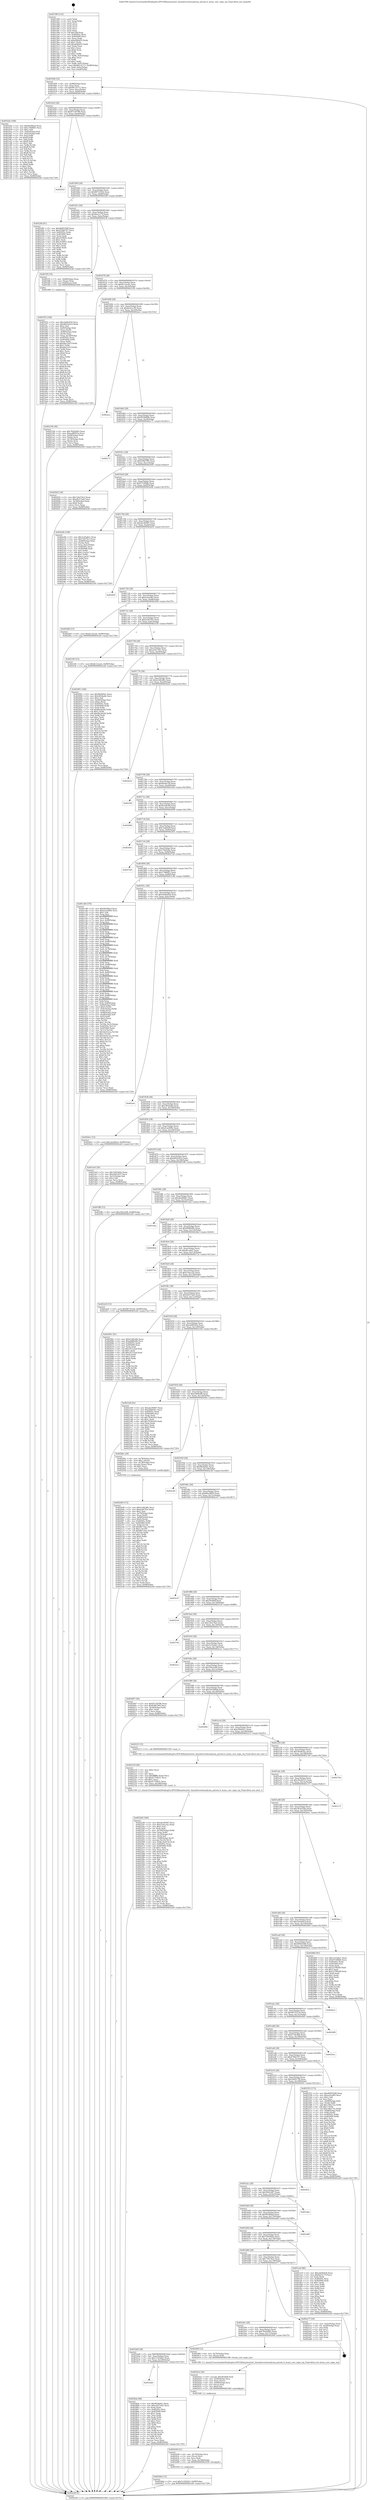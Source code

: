 digraph "0x401590" {
  label = "0x401590 (/mnt/c/Users/mathe/Desktop/tcc/POCII/binaries/extr_linuxdriversbcmabcma_private.h_bcma_core_mips_irq_Final-ollvm.out::main(0))"
  labelloc = "t"
  node[shape=record]

  Entry [label="",width=0.3,height=0.3,shape=circle,fillcolor=black,style=filled]
  "0x401604" [label="{
     0x401604 [32]\l
     | [instrs]\l
     &nbsp;&nbsp;0x401604 \<+6\>: mov -0x98(%rbp),%eax\l
     &nbsp;&nbsp;0x40160a \<+2\>: mov %eax,%ecx\l
     &nbsp;&nbsp;0x40160c \<+6\>: sub $0x8411b711,%ecx\l
     &nbsp;&nbsp;0x401612 \<+6\>: mov %eax,-0xac(%rbp)\l
     &nbsp;&nbsp;0x401618 \<+6\>: mov %ecx,-0xb0(%rbp)\l
     &nbsp;&nbsp;0x40161e \<+6\>: je 0000000000401bde \<main+0x64e\>\l
  }"]
  "0x401bde" [label="{
     0x401bde [106]\l
     | [instrs]\l
     &nbsp;&nbsp;0x401bde \<+5\>: mov $0x60289acf,%eax\l
     &nbsp;&nbsp;0x401be3 \<+5\>: mov $0xc79d80f1,%ecx\l
     &nbsp;&nbsp;0x401be8 \<+2\>: mov $0x1,%dl\l
     &nbsp;&nbsp;0x401bea \<+7\>: mov -0x92(%rbp),%sil\l
     &nbsp;&nbsp;0x401bf1 \<+7\>: mov -0x91(%rbp),%dil\l
     &nbsp;&nbsp;0x401bf8 \<+3\>: mov %sil,%r8b\l
     &nbsp;&nbsp;0x401bfb \<+4\>: xor $0xff,%r8b\l
     &nbsp;&nbsp;0x401bff \<+3\>: mov %dil,%r9b\l
     &nbsp;&nbsp;0x401c02 \<+4\>: xor $0xff,%r9b\l
     &nbsp;&nbsp;0x401c06 \<+3\>: xor $0x1,%dl\l
     &nbsp;&nbsp;0x401c09 \<+3\>: mov %r8b,%r10b\l
     &nbsp;&nbsp;0x401c0c \<+4\>: and $0xff,%r10b\l
     &nbsp;&nbsp;0x401c10 \<+3\>: and %dl,%sil\l
     &nbsp;&nbsp;0x401c13 \<+3\>: mov %r9b,%r11b\l
     &nbsp;&nbsp;0x401c16 \<+4\>: and $0xff,%r11b\l
     &nbsp;&nbsp;0x401c1a \<+3\>: and %dl,%dil\l
     &nbsp;&nbsp;0x401c1d \<+3\>: or %sil,%r10b\l
     &nbsp;&nbsp;0x401c20 \<+3\>: or %dil,%r11b\l
     &nbsp;&nbsp;0x401c23 \<+3\>: xor %r11b,%r10b\l
     &nbsp;&nbsp;0x401c26 \<+3\>: or %r9b,%r8b\l
     &nbsp;&nbsp;0x401c29 \<+4\>: xor $0xff,%r8b\l
     &nbsp;&nbsp;0x401c2d \<+3\>: or $0x1,%dl\l
     &nbsp;&nbsp;0x401c30 \<+3\>: and %dl,%r8b\l
     &nbsp;&nbsp;0x401c33 \<+3\>: or %r8b,%r10b\l
     &nbsp;&nbsp;0x401c36 \<+4\>: test $0x1,%r10b\l
     &nbsp;&nbsp;0x401c3a \<+3\>: cmovne %ecx,%eax\l
     &nbsp;&nbsp;0x401c3d \<+6\>: mov %eax,-0x98(%rbp)\l
     &nbsp;&nbsp;0x401c43 \<+5\>: jmp 0000000000402cb9 \<main+0x1729\>\l
  }"]
  "0x401624" [label="{
     0x401624 [28]\l
     | [instrs]\l
     &nbsp;&nbsp;0x401624 \<+5\>: jmp 0000000000401629 \<main+0x99\>\l
     &nbsp;&nbsp;0x401629 \<+6\>: mov -0xac(%rbp),%eax\l
     &nbsp;&nbsp;0x40162f \<+5\>: sub $0x87230786,%eax\l
     &nbsp;&nbsp;0x401634 \<+6\>: mov %eax,-0xb4(%rbp)\l
     &nbsp;&nbsp;0x40163a \<+6\>: je 0000000000402025 \<main+0xa95\>\l
  }"]
  "0x402cb9" [label="{
     0x402cb9 [5]\l
     | [instrs]\l
     &nbsp;&nbsp;0x402cb9 \<+5\>: jmp 0000000000401604 \<main+0x74\>\l
  }"]
  "0x401590" [label="{
     0x401590 [116]\l
     | [instrs]\l
     &nbsp;&nbsp;0x401590 \<+1\>: push %rbp\l
     &nbsp;&nbsp;0x401591 \<+3\>: mov %rsp,%rbp\l
     &nbsp;&nbsp;0x401594 \<+2\>: push %r15\l
     &nbsp;&nbsp;0x401596 \<+2\>: push %r14\l
     &nbsp;&nbsp;0x401598 \<+2\>: push %r13\l
     &nbsp;&nbsp;0x40159a \<+2\>: push %r12\l
     &nbsp;&nbsp;0x40159c \<+1\>: push %rbx\l
     &nbsp;&nbsp;0x40159d \<+7\>: sub $0x188,%rsp\l
     &nbsp;&nbsp;0x4015a4 \<+7\>: mov 0x40505c,%eax\l
     &nbsp;&nbsp;0x4015ab \<+7\>: mov 0x405060,%ecx\l
     &nbsp;&nbsp;0x4015b2 \<+2\>: mov %eax,%edx\l
     &nbsp;&nbsp;0x4015b4 \<+6\>: sub $0xa64bd52,%edx\l
     &nbsp;&nbsp;0x4015ba \<+3\>: sub $0x1,%edx\l
     &nbsp;&nbsp;0x4015bd \<+6\>: add $0xa64bd52,%edx\l
     &nbsp;&nbsp;0x4015c3 \<+3\>: imul %edx,%eax\l
     &nbsp;&nbsp;0x4015c6 \<+3\>: and $0x1,%eax\l
     &nbsp;&nbsp;0x4015c9 \<+3\>: cmp $0x0,%eax\l
     &nbsp;&nbsp;0x4015cc \<+4\>: sete %r8b\l
     &nbsp;&nbsp;0x4015d0 \<+4\>: and $0x1,%r8b\l
     &nbsp;&nbsp;0x4015d4 \<+7\>: mov %r8b,-0x92(%rbp)\l
     &nbsp;&nbsp;0x4015db \<+3\>: cmp $0xa,%ecx\l
     &nbsp;&nbsp;0x4015de \<+4\>: setl %r8b\l
     &nbsp;&nbsp;0x4015e2 \<+4\>: and $0x1,%r8b\l
     &nbsp;&nbsp;0x4015e6 \<+7\>: mov %r8b,-0x91(%rbp)\l
     &nbsp;&nbsp;0x4015ed \<+10\>: movl $0x8411b711,-0x98(%rbp)\l
     &nbsp;&nbsp;0x4015f7 \<+6\>: mov %edi,-0x9c(%rbp)\l
     &nbsp;&nbsp;0x4015fd \<+7\>: mov %rsi,-0xa8(%rbp)\l
  }"]
  Exit [label="",width=0.3,height=0.3,shape=circle,fillcolor=black,style=filled,peripheries=2]
  "0x402025" [label="{
     0x402025\l
  }", style=dashed]
  "0x401640" [label="{
     0x401640 [28]\l
     | [instrs]\l
     &nbsp;&nbsp;0x401640 \<+5\>: jmp 0000000000401645 \<main+0xb5\>\l
     &nbsp;&nbsp;0x401645 \<+6\>: mov -0xac(%rbp),%eax\l
     &nbsp;&nbsp;0x40164b \<+5\>: sub $0x88732524,%eax\l
     &nbsp;&nbsp;0x401650 \<+6\>: mov %eax,-0xb8(%rbp)\l
     &nbsp;&nbsp;0x401656 \<+6\>: je 00000000004022f8 \<main+0xd68\>\l
  }"]
  "0x401bd4" [label="{
     0x401bd4\l
  }", style=dashed]
  "0x4022f8" [label="{
     0x4022f8 [91]\l
     | [instrs]\l
     &nbsp;&nbsp;0x4022f8 \<+5\>: mov $0x46002566,%eax\l
     &nbsp;&nbsp;0x4022fd \<+5\>: mov $0x478bb767,%ecx\l
     &nbsp;&nbsp;0x402302 \<+7\>: mov 0x40505c,%edx\l
     &nbsp;&nbsp;0x402309 \<+7\>: mov 0x405060,%esi\l
     &nbsp;&nbsp;0x402310 \<+2\>: mov %edx,%edi\l
     &nbsp;&nbsp;0x402312 \<+6\>: add $0xcf19bf5c,%edi\l
     &nbsp;&nbsp;0x402318 \<+3\>: sub $0x1,%edi\l
     &nbsp;&nbsp;0x40231b \<+6\>: sub $0xcf19bf5c,%edi\l
     &nbsp;&nbsp;0x402321 \<+3\>: imul %edi,%edx\l
     &nbsp;&nbsp;0x402324 \<+3\>: and $0x1,%edx\l
     &nbsp;&nbsp;0x402327 \<+3\>: cmp $0x0,%edx\l
     &nbsp;&nbsp;0x40232a \<+4\>: sete %r8b\l
     &nbsp;&nbsp;0x40232e \<+3\>: cmp $0xa,%esi\l
     &nbsp;&nbsp;0x402331 \<+4\>: setl %r9b\l
     &nbsp;&nbsp;0x402335 \<+3\>: mov %r8b,%r10b\l
     &nbsp;&nbsp;0x402338 \<+3\>: and %r9b,%r10b\l
     &nbsp;&nbsp;0x40233b \<+3\>: xor %r9b,%r8b\l
     &nbsp;&nbsp;0x40233e \<+3\>: or %r8b,%r10b\l
     &nbsp;&nbsp;0x402341 \<+4\>: test $0x1,%r10b\l
     &nbsp;&nbsp;0x402345 \<+3\>: cmovne %ecx,%eax\l
     &nbsp;&nbsp;0x402348 \<+6\>: mov %eax,-0x98(%rbp)\l
     &nbsp;&nbsp;0x40234e \<+5\>: jmp 0000000000402cb9 \<main+0x1729\>\l
  }"]
  "0x40165c" [label="{
     0x40165c [28]\l
     | [instrs]\l
     &nbsp;&nbsp;0x40165c \<+5\>: jmp 0000000000401661 \<main+0xd1\>\l
     &nbsp;&nbsp;0x401661 \<+6\>: mov -0xac(%rbp),%eax\l
     &nbsp;&nbsp;0x401667 \<+5\>: sub $0x8ae5c77f,%eax\l
     &nbsp;&nbsp;0x40166c \<+6\>: mov %eax,-0xbc(%rbp)\l
     &nbsp;&nbsp;0x401672 \<+6\>: je 0000000000401f3f \<main+0x9af\>\l
  }"]
  "0x4028ab" [label="{
     0x4028ab [86]\l
     | [instrs]\l
     &nbsp;&nbsp;0x4028ab \<+5\>: mov $0xf824b9ec,%eax\l
     &nbsp;&nbsp;0x4028b0 \<+5\>: mov $0xae027a61,%ecx\l
     &nbsp;&nbsp;0x4028b5 \<+2\>: xor %edx,%edx\l
     &nbsp;&nbsp;0x4028b7 \<+7\>: mov 0x40505c,%esi\l
     &nbsp;&nbsp;0x4028be \<+7\>: mov 0x405060,%edi\l
     &nbsp;&nbsp;0x4028c5 \<+3\>: sub $0x1,%edx\l
     &nbsp;&nbsp;0x4028c8 \<+3\>: mov %esi,%r8d\l
     &nbsp;&nbsp;0x4028cb \<+3\>: add %edx,%r8d\l
     &nbsp;&nbsp;0x4028ce \<+4\>: imul %r8d,%esi\l
     &nbsp;&nbsp;0x4028d2 \<+3\>: and $0x1,%esi\l
     &nbsp;&nbsp;0x4028d5 \<+3\>: cmp $0x0,%esi\l
     &nbsp;&nbsp;0x4028d8 \<+4\>: sete %r9b\l
     &nbsp;&nbsp;0x4028dc \<+3\>: cmp $0xa,%edi\l
     &nbsp;&nbsp;0x4028df \<+4\>: setl %r10b\l
     &nbsp;&nbsp;0x4028e3 \<+3\>: mov %r9b,%r11b\l
     &nbsp;&nbsp;0x4028e6 \<+3\>: and %r10b,%r11b\l
     &nbsp;&nbsp;0x4028e9 \<+3\>: xor %r10b,%r9b\l
     &nbsp;&nbsp;0x4028ec \<+3\>: or %r9b,%r11b\l
     &nbsp;&nbsp;0x4028ef \<+4\>: test $0x1,%r11b\l
     &nbsp;&nbsp;0x4028f3 \<+3\>: cmovne %ecx,%eax\l
     &nbsp;&nbsp;0x4028f6 \<+6\>: mov %eax,-0x98(%rbp)\l
     &nbsp;&nbsp;0x4028fc \<+5\>: jmp 0000000000402cb9 \<main+0x1729\>\l
  }"]
  "0x401f3f" [label="{
     0x401f3f [19]\l
     | [instrs]\l
     &nbsp;&nbsp;0x401f3f \<+7\>: mov -0x88(%rbp),%rax\l
     &nbsp;&nbsp;0x401f46 \<+3\>: mov (%rax),%rax\l
     &nbsp;&nbsp;0x401f49 \<+4\>: mov 0x8(%rax),%rdi\l
     &nbsp;&nbsp;0x401f4d \<+5\>: call 0000000000401060 \<atoi@plt\>\l
     | [calls]\l
     &nbsp;&nbsp;0x401060 \{1\} (unknown)\l
  }"]
  "0x401678" [label="{
     0x401678 [28]\l
     | [instrs]\l
     &nbsp;&nbsp;0x401678 \<+5\>: jmp 000000000040167d \<main+0xed\>\l
     &nbsp;&nbsp;0x40167d \<+6\>: mov -0xac(%rbp),%eax\l
     &nbsp;&nbsp;0x401683 \<+5\>: sub $0x8c12acdc,%eax\l
     &nbsp;&nbsp;0x401688 \<+6\>: mov %eax,-0xc0(%rbp)\l
     &nbsp;&nbsp;0x40168e \<+6\>: je 0000000000402194 \<main+0xc04\>\l
  }"]
  "0x40244d" [label="{
     0x40244d [15]\l
     | [instrs]\l
     &nbsp;&nbsp;0x40244d \<+10\>: movl $0x7e183b43,-0x98(%rbp)\l
     &nbsp;&nbsp;0x402457 \<+5\>: jmp 0000000000402cb9 \<main+0x1729\>\l
  }"]
  "0x402194" [label="{
     0x402194 [36]\l
     | [instrs]\l
     &nbsp;&nbsp;0x402194 \<+5\>: mov $0x782626b5,%eax\l
     &nbsp;&nbsp;0x402199 \<+5\>: mov $0xea88503a,%ecx\l
     &nbsp;&nbsp;0x40219e \<+4\>: mov -0x68(%rbp),%rdx\l
     &nbsp;&nbsp;0x4021a2 \<+2\>: mov (%rdx),%esi\l
     &nbsp;&nbsp;0x4021a4 \<+4\>: mov -0x78(%rbp),%rdx\l
     &nbsp;&nbsp;0x4021a8 \<+2\>: cmp (%rdx),%esi\l
     &nbsp;&nbsp;0x4021aa \<+3\>: cmovl %ecx,%eax\l
     &nbsp;&nbsp;0x4021ad \<+6\>: mov %eax,-0x98(%rbp)\l
     &nbsp;&nbsp;0x4021b3 \<+5\>: jmp 0000000000402cb9 \<main+0x1729\>\l
  }"]
  "0x401694" [label="{
     0x401694 [28]\l
     | [instrs]\l
     &nbsp;&nbsp;0x401694 \<+5\>: jmp 0000000000401699 \<main+0x109\>\l
     &nbsp;&nbsp;0x401699 \<+6\>: mov -0xac(%rbp),%eax\l
     &nbsp;&nbsp;0x40169f \<+5\>: sub $0x8e41ec30,%eax\l
     &nbsp;&nbsp;0x4016a4 \<+6\>: mov %eax,-0xc4(%rbp)\l
     &nbsp;&nbsp;0x4016aa \<+6\>: je 0000000000402ace \<main+0x153e\>\l
  }"]
  "0x402438" [label="{
     0x402438 [21]\l
     | [instrs]\l
     &nbsp;&nbsp;0x402438 \<+4\>: mov -0x70(%rbp),%rcx\l
     &nbsp;&nbsp;0x40243c \<+3\>: mov (%rcx),%rcx\l
     &nbsp;&nbsp;0x40243f \<+3\>: mov %rcx,%rdi\l
     &nbsp;&nbsp;0x402442 \<+6\>: mov %eax,-0x188(%rbp)\l
     &nbsp;&nbsp;0x402448 \<+5\>: call 0000000000401030 \<free@plt\>\l
     | [calls]\l
     &nbsp;&nbsp;0x401030 \{1\} (unknown)\l
  }"]
  "0x402ace" [label="{
     0x402ace\l
  }", style=dashed]
  "0x4016b0" [label="{
     0x4016b0 [28]\l
     | [instrs]\l
     &nbsp;&nbsp;0x4016b0 \<+5\>: jmp 00000000004016b5 \<main+0x125\>\l
     &nbsp;&nbsp;0x4016b5 \<+6\>: mov -0xac(%rbp),%eax\l
     &nbsp;&nbsp;0x4016bb \<+5\>: sub $0x9038480b,%eax\l
     &nbsp;&nbsp;0x4016c0 \<+6\>: mov %eax,-0xc8(%rbp)\l
     &nbsp;&nbsp;0x4016c6 \<+6\>: je 0000000000402c71 \<main+0x16e1\>\l
  }"]
  "0x40241b" [label="{
     0x40241b [29]\l
     | [instrs]\l
     &nbsp;&nbsp;0x40241b \<+10\>: movabs $0x4030d6,%rdi\l
     &nbsp;&nbsp;0x402425 \<+4\>: mov -0x60(%rbp),%rcx\l
     &nbsp;&nbsp;0x402429 \<+2\>: mov %eax,(%rcx)\l
     &nbsp;&nbsp;0x40242b \<+4\>: mov -0x60(%rbp),%rcx\l
     &nbsp;&nbsp;0x40242f \<+2\>: mov (%rcx),%esi\l
     &nbsp;&nbsp;0x402431 \<+2\>: mov $0x0,%al\l
     &nbsp;&nbsp;0x402433 \<+5\>: call 0000000000401040 \<printf@plt\>\l
     | [calls]\l
     &nbsp;&nbsp;0x401040 \{1\} (unknown)\l
  }"]
  "0x402c71" [label="{
     0x402c71\l
  }", style=dashed]
  "0x4016cc" [label="{
     0x4016cc [28]\l
     | [instrs]\l
     &nbsp;&nbsp;0x4016cc \<+5\>: jmp 00000000004016d1 \<main+0x141\>\l
     &nbsp;&nbsp;0x4016d1 \<+6\>: mov -0xac(%rbp),%eax\l
     &nbsp;&nbsp;0x4016d7 \<+5\>: sub $0x930b7f92,%eax\l
     &nbsp;&nbsp;0x4016dc \<+6\>: mov %eax,-0xcc(%rbp)\l
     &nbsp;&nbsp;0x4016e2 \<+6\>: je 0000000000402043 \<main+0xab3\>\l
  }"]
  "0x401bb8" [label="{
     0x401bb8 [28]\l
     | [instrs]\l
     &nbsp;&nbsp;0x401bb8 \<+5\>: jmp 0000000000401bbd \<main+0x62d\>\l
     &nbsp;&nbsp;0x401bbd \<+6\>: mov -0xac(%rbp),%eax\l
     &nbsp;&nbsp;0x401bc3 \<+5\>: sub $0x7e183b43,%eax\l
     &nbsp;&nbsp;0x401bc8 \<+6\>: mov %eax,-0x180(%rbp)\l
     &nbsp;&nbsp;0x401bce \<+6\>: je 00000000004028ab \<main+0x131b\>\l
  }"]
  "0x402043" [label="{
     0x402043 [30]\l
     | [instrs]\l
     &nbsp;&nbsp;0x402043 \<+5\>: mov $0x12b274e2,%eax\l
     &nbsp;&nbsp;0x402048 \<+5\>: mov $0xe8c57ad2,%ecx\l
     &nbsp;&nbsp;0x40204d \<+3\>: mov -0x30(%rbp),%edx\l
     &nbsp;&nbsp;0x402050 \<+3\>: cmp $0x0,%edx\l
     &nbsp;&nbsp;0x402053 \<+3\>: cmove %ecx,%eax\l
     &nbsp;&nbsp;0x402056 \<+6\>: mov %eax,-0x98(%rbp)\l
     &nbsp;&nbsp;0x40205c \<+5\>: jmp 0000000000402cb9 \<main+0x1729\>\l
  }"]
  "0x4016e8" [label="{
     0x4016e8 [28]\l
     | [instrs]\l
     &nbsp;&nbsp;0x4016e8 \<+5\>: jmp 00000000004016ed \<main+0x15d\>\l
     &nbsp;&nbsp;0x4016ed \<+6\>: mov -0xac(%rbp),%eax\l
     &nbsp;&nbsp;0x4016f3 \<+5\>: sub $0x9710f8db,%eax\l
     &nbsp;&nbsp;0x4016f8 \<+6\>: mov %eax,-0xd0(%rbp)\l
     &nbsp;&nbsp;0x4016fe \<+6\>: je 0000000000402a0b \<main+0x147b\>\l
  }"]
  "0x40240f" [label="{
     0x40240f [12]\l
     | [instrs]\l
     &nbsp;&nbsp;0x40240f \<+4\>: mov -0x70(%rbp),%rax\l
     &nbsp;&nbsp;0x402413 \<+3\>: mov (%rax),%rdi\l
     &nbsp;&nbsp;0x402416 \<+5\>: call 0000000000401580 \<bcma_core_mips_irq\>\l
     | [calls]\l
     &nbsp;&nbsp;0x401580 \{1\} (/mnt/c/Users/mathe/Desktop/tcc/POCII/binaries/extr_linuxdriversbcmabcma_private.h_bcma_core_mips_irq_Final-ollvm.out::bcma_core_mips_irq)\l
  }"]
  "0x402a0b" [label="{
     0x402a0b [108]\l
     | [instrs]\l
     &nbsp;&nbsp;0x402a0b \<+5\>: mov $0x1e25a6e1,%eax\l
     &nbsp;&nbsp;0x402a10 \<+5\>: mov $0x75f270c3,%ecx\l
     &nbsp;&nbsp;0x402a15 \<+7\>: mov -0x90(%rbp),%rdx\l
     &nbsp;&nbsp;0x402a1c \<+2\>: mov (%rdx),%esi\l
     &nbsp;&nbsp;0x402a1e \<+3\>: mov %esi,-0x2c(%rbp)\l
     &nbsp;&nbsp;0x402a21 \<+7\>: mov 0x40505c,%esi\l
     &nbsp;&nbsp;0x402a28 \<+7\>: mov 0x405060,%edi\l
     &nbsp;&nbsp;0x402a2f \<+3\>: mov %esi,%r8d\l
     &nbsp;&nbsp;0x402a32 \<+7\>: add $0xcc1aa5e7,%r8d\l
     &nbsp;&nbsp;0x402a39 \<+4\>: sub $0x1,%r8d\l
     &nbsp;&nbsp;0x402a3d \<+7\>: sub $0xcc1aa5e7,%r8d\l
     &nbsp;&nbsp;0x402a44 \<+4\>: imul %r8d,%esi\l
     &nbsp;&nbsp;0x402a48 \<+3\>: and $0x1,%esi\l
     &nbsp;&nbsp;0x402a4b \<+3\>: cmp $0x0,%esi\l
     &nbsp;&nbsp;0x402a4e \<+4\>: sete %r9b\l
     &nbsp;&nbsp;0x402a52 \<+3\>: cmp $0xa,%edi\l
     &nbsp;&nbsp;0x402a55 \<+4\>: setl %r10b\l
     &nbsp;&nbsp;0x402a59 \<+3\>: mov %r9b,%r11b\l
     &nbsp;&nbsp;0x402a5c \<+3\>: and %r10b,%r11b\l
     &nbsp;&nbsp;0x402a5f \<+3\>: xor %r10b,%r9b\l
     &nbsp;&nbsp;0x402a62 \<+3\>: or %r9b,%r11b\l
     &nbsp;&nbsp;0x402a65 \<+4\>: test $0x1,%r11b\l
     &nbsp;&nbsp;0x402a69 \<+3\>: cmovne %ecx,%eax\l
     &nbsp;&nbsp;0x402a6c \<+6\>: mov %eax,-0x98(%rbp)\l
     &nbsp;&nbsp;0x402a72 \<+5\>: jmp 0000000000402cb9 \<main+0x1729\>\l
  }"]
  "0x401704" [label="{
     0x401704 [28]\l
     | [instrs]\l
     &nbsp;&nbsp;0x401704 \<+5\>: jmp 0000000000401709 \<main+0x179\>\l
     &nbsp;&nbsp;0x401709 \<+6\>: mov -0xac(%rbp),%eax\l
     &nbsp;&nbsp;0x40170f \<+5\>: sub $0xabc40487,%eax\l
     &nbsp;&nbsp;0x401714 \<+6\>: mov %eax,-0xd4(%rbp)\l
     &nbsp;&nbsp;0x40171a \<+6\>: je 0000000000402b5f \<main+0x15cf\>\l
  }"]
  "0x401b9c" [label="{
     0x401b9c [28]\l
     | [instrs]\l
     &nbsp;&nbsp;0x401b9c \<+5\>: jmp 0000000000401ba1 \<main+0x611\>\l
     &nbsp;&nbsp;0x401ba1 \<+6\>: mov -0xac(%rbp),%eax\l
     &nbsp;&nbsp;0x401ba7 \<+5\>: sub $0x782626b5,%eax\l
     &nbsp;&nbsp;0x401bac \<+6\>: mov %eax,-0x17c(%rbp)\l
     &nbsp;&nbsp;0x401bb2 \<+6\>: je 000000000040240f \<main+0xe7f\>\l
  }"]
  "0x402b5f" [label="{
     0x402b5f\l
  }", style=dashed]
  "0x401720" [label="{
     0x401720 [28]\l
     | [instrs]\l
     &nbsp;&nbsp;0x401720 \<+5\>: jmp 0000000000401725 \<main+0x195\>\l
     &nbsp;&nbsp;0x401725 \<+6\>: mov -0xac(%rbp),%eax\l
     &nbsp;&nbsp;0x40172b \<+5\>: sub $0xac0ce8f3,%eax\l
     &nbsp;&nbsp;0x401730 \<+6\>: mov %eax,-0xd8(%rbp)\l
     &nbsp;&nbsp;0x401736 \<+6\>: je 0000000000402400 \<main+0xe70\>\l
  }"]
  "0x402a77" [label="{
     0x402a77 [18]\l
     | [instrs]\l
     &nbsp;&nbsp;0x402a77 \<+3\>: mov -0x2c(%rbp),%eax\l
     &nbsp;&nbsp;0x402a7a \<+4\>: lea -0x28(%rbp),%rsp\l
     &nbsp;&nbsp;0x402a7e \<+1\>: pop %rbx\l
     &nbsp;&nbsp;0x402a7f \<+2\>: pop %r12\l
     &nbsp;&nbsp;0x402a81 \<+2\>: pop %r13\l
     &nbsp;&nbsp;0x402a83 \<+2\>: pop %r14\l
     &nbsp;&nbsp;0x402a85 \<+2\>: pop %r15\l
     &nbsp;&nbsp;0x402a87 \<+1\>: pop %rbp\l
     &nbsp;&nbsp;0x402a88 \<+1\>: ret\l
  }"]
  "0x402400" [label="{
     0x402400 [15]\l
     | [instrs]\l
     &nbsp;&nbsp;0x402400 \<+10\>: movl $0x8c12acdc,-0x98(%rbp)\l
     &nbsp;&nbsp;0x40240a \<+5\>: jmp 0000000000402cb9 \<main+0x1729\>\l
  }"]
  "0x40173c" [label="{
     0x40173c [28]\l
     | [instrs]\l
     &nbsp;&nbsp;0x40173c \<+5\>: jmp 0000000000401741 \<main+0x1b1\>\l
     &nbsp;&nbsp;0x401741 \<+6\>: mov -0xac(%rbp),%eax\l
     &nbsp;&nbsp;0x401747 \<+5\>: sub $0xac647f5e,%eax\l
     &nbsp;&nbsp;0x40174c \<+6\>: mov %eax,-0xdc(%rbp)\l
     &nbsp;&nbsp;0x401752 \<+6\>: je 0000000000402185 \<main+0xbf5\>\l
  }"]
  "0x402240" [label="{
     0x402240 [169]\l
     | [instrs]\l
     &nbsp;&nbsp;0x402240 \<+5\>: mov $0xabc40487,%ecx\l
     &nbsp;&nbsp;0x402245 \<+5\>: mov $0xe14eccd2,%edx\l
     &nbsp;&nbsp;0x40224a \<+3\>: mov $0x1,%sil\l
     &nbsp;&nbsp;0x40224d \<+2\>: xor %edi,%edi\l
     &nbsp;&nbsp;0x40224f \<+7\>: mov -0x184(%rbp),%r8d\l
     &nbsp;&nbsp;0x402256 \<+4\>: imul %eax,%r8d\l
     &nbsp;&nbsp;0x40225a \<+4\>: mov -0x70(%rbp),%r9\l
     &nbsp;&nbsp;0x40225e \<+3\>: mov (%r9),%r9\l
     &nbsp;&nbsp;0x402261 \<+4\>: mov -0x68(%rbp),%r10\l
     &nbsp;&nbsp;0x402265 \<+3\>: movslq (%r10),%r10\l
     &nbsp;&nbsp;0x402268 \<+4\>: mov %r8d,(%r9,%r10,4)\l
     &nbsp;&nbsp;0x40226c \<+7\>: mov 0x40505c,%eax\l
     &nbsp;&nbsp;0x402273 \<+8\>: mov 0x405060,%r8d\l
     &nbsp;&nbsp;0x40227b \<+3\>: sub $0x1,%edi\l
     &nbsp;&nbsp;0x40227e \<+3\>: mov %eax,%r11d\l
     &nbsp;&nbsp;0x402281 \<+3\>: add %edi,%r11d\l
     &nbsp;&nbsp;0x402284 \<+4\>: imul %r11d,%eax\l
     &nbsp;&nbsp;0x402288 \<+3\>: and $0x1,%eax\l
     &nbsp;&nbsp;0x40228b \<+3\>: cmp $0x0,%eax\l
     &nbsp;&nbsp;0x40228e \<+3\>: sete %bl\l
     &nbsp;&nbsp;0x402291 \<+4\>: cmp $0xa,%r8d\l
     &nbsp;&nbsp;0x402295 \<+4\>: setl %r14b\l
     &nbsp;&nbsp;0x402299 \<+3\>: mov %bl,%r15b\l
     &nbsp;&nbsp;0x40229c \<+4\>: xor $0xff,%r15b\l
     &nbsp;&nbsp;0x4022a0 \<+3\>: mov %r14b,%r12b\l
     &nbsp;&nbsp;0x4022a3 \<+4\>: xor $0xff,%r12b\l
     &nbsp;&nbsp;0x4022a7 \<+4\>: xor $0x1,%sil\l
     &nbsp;&nbsp;0x4022ab \<+3\>: mov %r15b,%r13b\l
     &nbsp;&nbsp;0x4022ae \<+4\>: and $0xff,%r13b\l
     &nbsp;&nbsp;0x4022b2 \<+3\>: and %sil,%bl\l
     &nbsp;&nbsp;0x4022b5 \<+3\>: mov %r12b,%al\l
     &nbsp;&nbsp;0x4022b8 \<+2\>: and $0xff,%al\l
     &nbsp;&nbsp;0x4022ba \<+3\>: and %sil,%r14b\l
     &nbsp;&nbsp;0x4022bd \<+3\>: or %bl,%r13b\l
     &nbsp;&nbsp;0x4022c0 \<+3\>: or %r14b,%al\l
     &nbsp;&nbsp;0x4022c3 \<+3\>: xor %al,%r13b\l
     &nbsp;&nbsp;0x4022c6 \<+3\>: or %r12b,%r15b\l
     &nbsp;&nbsp;0x4022c9 \<+4\>: xor $0xff,%r15b\l
     &nbsp;&nbsp;0x4022cd \<+4\>: or $0x1,%sil\l
     &nbsp;&nbsp;0x4022d1 \<+3\>: and %sil,%r15b\l
     &nbsp;&nbsp;0x4022d4 \<+3\>: or %r15b,%r13b\l
     &nbsp;&nbsp;0x4022d7 \<+4\>: test $0x1,%r13b\l
     &nbsp;&nbsp;0x4022db \<+3\>: cmovne %edx,%ecx\l
     &nbsp;&nbsp;0x4022de \<+6\>: mov %ecx,-0x98(%rbp)\l
     &nbsp;&nbsp;0x4022e4 \<+5\>: jmp 0000000000402cb9 \<main+0x1729\>\l
  }"]
  "0x402185" [label="{
     0x402185 [15]\l
     | [instrs]\l
     &nbsp;&nbsp;0x402185 \<+10\>: movl $0x8c12acdc,-0x98(%rbp)\l
     &nbsp;&nbsp;0x40218f \<+5\>: jmp 0000000000402cb9 \<main+0x1729\>\l
  }"]
  "0x401758" [label="{
     0x401758 [28]\l
     | [instrs]\l
     &nbsp;&nbsp;0x401758 \<+5\>: jmp 000000000040175d \<main+0x1cd\>\l
     &nbsp;&nbsp;0x40175d \<+6\>: mov -0xac(%rbp),%eax\l
     &nbsp;&nbsp;0x401763 \<+5\>: sub $0xae027a61,%eax\l
     &nbsp;&nbsp;0x401768 \<+6\>: mov %eax,-0xe0(%rbp)\l
     &nbsp;&nbsp;0x40176e \<+6\>: je 0000000000402901 \<main+0x1371\>\l
  }"]
  "0x402218" [label="{
     0x402218 [40]\l
     | [instrs]\l
     &nbsp;&nbsp;0x402218 \<+5\>: mov $0x2,%ecx\l
     &nbsp;&nbsp;0x40221d \<+1\>: cltd\l
     &nbsp;&nbsp;0x40221e \<+2\>: idiv %ecx\l
     &nbsp;&nbsp;0x402220 \<+6\>: imul $0xfffffffe,%edx,%ecx\l
     &nbsp;&nbsp;0x402226 \<+6\>: sub $0xd1754b51,%ecx\l
     &nbsp;&nbsp;0x40222c \<+3\>: add $0x1,%ecx\l
     &nbsp;&nbsp;0x40222f \<+6\>: add $0xd1754b51,%ecx\l
     &nbsp;&nbsp;0x402235 \<+6\>: mov %ecx,-0x184(%rbp)\l
     &nbsp;&nbsp;0x40223b \<+5\>: call 0000000000401160 \<next_i\>\l
     | [calls]\l
     &nbsp;&nbsp;0x401160 \{1\} (/mnt/c/Users/mathe/Desktop/tcc/POCII/binaries/extr_linuxdriversbcmabcma_private.h_bcma_core_mips_irq_Final-ollvm.out::next_i)\l
  }"]
  "0x402901" [label="{
     0x402901 [160]\l
     | [instrs]\l
     &nbsp;&nbsp;0x402901 \<+5\>: mov $0xf824b9ec,%eax\l
     &nbsp;&nbsp;0x402906 \<+5\>: mov $0xcf63da4b,%ecx\l
     &nbsp;&nbsp;0x40290b \<+2\>: mov $0x1,%dl\l
     &nbsp;&nbsp;0x40290d \<+7\>: mov -0x90(%rbp),%rsi\l
     &nbsp;&nbsp;0x402914 \<+6\>: movl $0x0,(%rsi)\l
     &nbsp;&nbsp;0x40291a \<+7\>: mov 0x40505c,%edi\l
     &nbsp;&nbsp;0x402921 \<+8\>: mov 0x405060,%r8d\l
     &nbsp;&nbsp;0x402929 \<+3\>: mov %edi,%r9d\l
     &nbsp;&nbsp;0x40292c \<+7\>: sub $0x84cbfc64,%r9d\l
     &nbsp;&nbsp;0x402933 \<+4\>: sub $0x1,%r9d\l
     &nbsp;&nbsp;0x402937 \<+7\>: add $0x84cbfc64,%r9d\l
     &nbsp;&nbsp;0x40293e \<+4\>: imul %r9d,%edi\l
     &nbsp;&nbsp;0x402942 \<+3\>: and $0x1,%edi\l
     &nbsp;&nbsp;0x402945 \<+3\>: cmp $0x0,%edi\l
     &nbsp;&nbsp;0x402948 \<+4\>: sete %r10b\l
     &nbsp;&nbsp;0x40294c \<+4\>: cmp $0xa,%r8d\l
     &nbsp;&nbsp;0x402950 \<+4\>: setl %r11b\l
     &nbsp;&nbsp;0x402954 \<+3\>: mov %r10b,%bl\l
     &nbsp;&nbsp;0x402957 \<+3\>: xor $0xff,%bl\l
     &nbsp;&nbsp;0x40295a \<+3\>: mov %r11b,%r14b\l
     &nbsp;&nbsp;0x40295d \<+4\>: xor $0xff,%r14b\l
     &nbsp;&nbsp;0x402961 \<+3\>: xor $0x1,%dl\l
     &nbsp;&nbsp;0x402964 \<+3\>: mov %bl,%r15b\l
     &nbsp;&nbsp;0x402967 \<+4\>: and $0xff,%r15b\l
     &nbsp;&nbsp;0x40296b \<+3\>: and %dl,%r10b\l
     &nbsp;&nbsp;0x40296e \<+3\>: mov %r14b,%r12b\l
     &nbsp;&nbsp;0x402971 \<+4\>: and $0xff,%r12b\l
     &nbsp;&nbsp;0x402975 \<+3\>: and %dl,%r11b\l
     &nbsp;&nbsp;0x402978 \<+3\>: or %r10b,%r15b\l
     &nbsp;&nbsp;0x40297b \<+3\>: or %r11b,%r12b\l
     &nbsp;&nbsp;0x40297e \<+3\>: xor %r12b,%r15b\l
     &nbsp;&nbsp;0x402981 \<+3\>: or %r14b,%bl\l
     &nbsp;&nbsp;0x402984 \<+3\>: xor $0xff,%bl\l
     &nbsp;&nbsp;0x402987 \<+3\>: or $0x1,%dl\l
     &nbsp;&nbsp;0x40298a \<+2\>: and %dl,%bl\l
     &nbsp;&nbsp;0x40298c \<+3\>: or %bl,%r15b\l
     &nbsp;&nbsp;0x40298f \<+4\>: test $0x1,%r15b\l
     &nbsp;&nbsp;0x402993 \<+3\>: cmovne %ecx,%eax\l
     &nbsp;&nbsp;0x402996 \<+6\>: mov %eax,-0x98(%rbp)\l
     &nbsp;&nbsp;0x40299c \<+5\>: jmp 0000000000402cb9 \<main+0x1729\>\l
  }"]
  "0x401774" [label="{
     0x401774 [28]\l
     | [instrs]\l
     &nbsp;&nbsp;0x401774 \<+5\>: jmp 0000000000401779 \<main+0x1e9\>\l
     &nbsp;&nbsp;0x401779 \<+6\>: mov -0xac(%rbp),%eax\l
     &nbsp;&nbsp;0x40177f \<+5\>: sub $0xb1d9cd9e,%eax\l
     &nbsp;&nbsp;0x401784 \<+6\>: mov %eax,-0xe4(%rbp)\l
     &nbsp;&nbsp;0x40178a \<+6\>: je 0000000000402b22 \<main+0x1592\>\l
  }"]
  "0x4020d9" [label="{
     0x4020d9 [172]\l
     | [instrs]\l
     &nbsp;&nbsp;0x4020d9 \<+5\>: mov $0xb1d9cd9e,%ecx\l
     &nbsp;&nbsp;0x4020de \<+5\>: mov $0xac647f5e,%edx\l
     &nbsp;&nbsp;0x4020e3 \<+3\>: mov $0x1,%sil\l
     &nbsp;&nbsp;0x4020e6 \<+4\>: mov -0x70(%rbp),%rdi\l
     &nbsp;&nbsp;0x4020ea \<+3\>: mov %rax,(%rdi)\l
     &nbsp;&nbsp;0x4020ed \<+4\>: mov -0x68(%rbp),%rax\l
     &nbsp;&nbsp;0x4020f1 \<+6\>: movl $0x0,(%rax)\l
     &nbsp;&nbsp;0x4020f7 \<+8\>: mov 0x40505c,%r8d\l
     &nbsp;&nbsp;0x4020ff \<+8\>: mov 0x405060,%r9d\l
     &nbsp;&nbsp;0x402107 \<+3\>: mov %r8d,%r10d\l
     &nbsp;&nbsp;0x40210a \<+7\>: add $0xff4714ac,%r10d\l
     &nbsp;&nbsp;0x402111 \<+4\>: sub $0x1,%r10d\l
     &nbsp;&nbsp;0x402115 \<+7\>: sub $0xff4714ac,%r10d\l
     &nbsp;&nbsp;0x40211c \<+4\>: imul %r10d,%r8d\l
     &nbsp;&nbsp;0x402120 \<+4\>: and $0x1,%r8d\l
     &nbsp;&nbsp;0x402124 \<+4\>: cmp $0x0,%r8d\l
     &nbsp;&nbsp;0x402128 \<+4\>: sete %r11b\l
     &nbsp;&nbsp;0x40212c \<+4\>: cmp $0xa,%r9d\l
     &nbsp;&nbsp;0x402130 \<+3\>: setl %bl\l
     &nbsp;&nbsp;0x402133 \<+3\>: mov %r11b,%r14b\l
     &nbsp;&nbsp;0x402136 \<+4\>: xor $0xff,%r14b\l
     &nbsp;&nbsp;0x40213a \<+3\>: mov %bl,%r15b\l
     &nbsp;&nbsp;0x40213d \<+4\>: xor $0xff,%r15b\l
     &nbsp;&nbsp;0x402141 \<+4\>: xor $0x0,%sil\l
     &nbsp;&nbsp;0x402145 \<+3\>: mov %r14b,%r12b\l
     &nbsp;&nbsp;0x402148 \<+4\>: and $0x0,%r12b\l
     &nbsp;&nbsp;0x40214c \<+3\>: and %sil,%r11b\l
     &nbsp;&nbsp;0x40214f \<+3\>: mov %r15b,%r13b\l
     &nbsp;&nbsp;0x402152 \<+4\>: and $0x0,%r13b\l
     &nbsp;&nbsp;0x402156 \<+3\>: and %sil,%bl\l
     &nbsp;&nbsp;0x402159 \<+3\>: or %r11b,%r12b\l
     &nbsp;&nbsp;0x40215c \<+3\>: or %bl,%r13b\l
     &nbsp;&nbsp;0x40215f \<+3\>: xor %r13b,%r12b\l
     &nbsp;&nbsp;0x402162 \<+3\>: or %r15b,%r14b\l
     &nbsp;&nbsp;0x402165 \<+4\>: xor $0xff,%r14b\l
     &nbsp;&nbsp;0x402169 \<+4\>: or $0x0,%sil\l
     &nbsp;&nbsp;0x40216d \<+3\>: and %sil,%r14b\l
     &nbsp;&nbsp;0x402170 \<+3\>: or %r14b,%r12b\l
     &nbsp;&nbsp;0x402173 \<+4\>: test $0x1,%r12b\l
     &nbsp;&nbsp;0x402177 \<+3\>: cmovne %edx,%ecx\l
     &nbsp;&nbsp;0x40217a \<+6\>: mov %ecx,-0x98(%rbp)\l
     &nbsp;&nbsp;0x402180 \<+5\>: jmp 0000000000402cb9 \<main+0x1729\>\l
  }"]
  "0x402b22" [label="{
     0x402b22\l
  }", style=dashed]
  "0x401790" [label="{
     0x401790 [28]\l
     | [instrs]\l
     &nbsp;&nbsp;0x401790 \<+5\>: jmp 0000000000401795 \<main+0x205\>\l
     &nbsp;&nbsp;0x401795 \<+6\>: mov -0xac(%rbp),%eax\l
     &nbsp;&nbsp;0x40179b \<+5\>: sub $0xbbe6a74f,%eax\l
     &nbsp;&nbsp;0x4017a0 \<+6\>: mov %eax,-0xe8(%rbp)\l
     &nbsp;&nbsp;0x4017a6 \<+6\>: je 00000000004025fd \<main+0x106d\>\l
  }"]
  "0x401f52" [label="{
     0x401f52 [166]\l
     | [instrs]\l
     &nbsp;&nbsp;0x401f52 \<+5\>: mov $0xcbb9e834,%ecx\l
     &nbsp;&nbsp;0x401f57 \<+5\>: mov $0xd645e614,%edx\l
     &nbsp;&nbsp;0x401f5c \<+3\>: mov $0x1,%sil\l
     &nbsp;&nbsp;0x401f5f \<+4\>: mov -0x80(%rbp),%rdi\l
     &nbsp;&nbsp;0x401f63 \<+2\>: mov %eax,(%rdi)\l
     &nbsp;&nbsp;0x401f65 \<+4\>: mov -0x80(%rbp),%rdi\l
     &nbsp;&nbsp;0x401f69 \<+2\>: mov (%rdi),%eax\l
     &nbsp;&nbsp;0x401f6b \<+3\>: mov %eax,-0x30(%rbp)\l
     &nbsp;&nbsp;0x401f6e \<+7\>: mov 0x40505c,%eax\l
     &nbsp;&nbsp;0x401f75 \<+8\>: mov 0x405060,%r8d\l
     &nbsp;&nbsp;0x401f7d \<+3\>: mov %eax,%r9d\l
     &nbsp;&nbsp;0x401f80 \<+7\>: add $0xdbe35d7f,%r9d\l
     &nbsp;&nbsp;0x401f87 \<+4\>: sub $0x1,%r9d\l
     &nbsp;&nbsp;0x401f8b \<+7\>: sub $0xdbe35d7f,%r9d\l
     &nbsp;&nbsp;0x401f92 \<+4\>: imul %r9d,%eax\l
     &nbsp;&nbsp;0x401f96 \<+3\>: and $0x1,%eax\l
     &nbsp;&nbsp;0x401f99 \<+3\>: cmp $0x0,%eax\l
     &nbsp;&nbsp;0x401f9c \<+4\>: sete %r10b\l
     &nbsp;&nbsp;0x401fa0 \<+4\>: cmp $0xa,%r8d\l
     &nbsp;&nbsp;0x401fa4 \<+4\>: setl %r11b\l
     &nbsp;&nbsp;0x401fa8 \<+3\>: mov %r10b,%bl\l
     &nbsp;&nbsp;0x401fab \<+3\>: xor $0xff,%bl\l
     &nbsp;&nbsp;0x401fae \<+3\>: mov %r11b,%r14b\l
     &nbsp;&nbsp;0x401fb1 \<+4\>: xor $0xff,%r14b\l
     &nbsp;&nbsp;0x401fb5 \<+4\>: xor $0x1,%sil\l
     &nbsp;&nbsp;0x401fb9 \<+3\>: mov %bl,%r15b\l
     &nbsp;&nbsp;0x401fbc \<+4\>: and $0xff,%r15b\l
     &nbsp;&nbsp;0x401fc0 \<+3\>: and %sil,%r10b\l
     &nbsp;&nbsp;0x401fc3 \<+3\>: mov %r14b,%r12b\l
     &nbsp;&nbsp;0x401fc6 \<+4\>: and $0xff,%r12b\l
     &nbsp;&nbsp;0x401fca \<+3\>: and %sil,%r11b\l
     &nbsp;&nbsp;0x401fcd \<+3\>: or %r10b,%r15b\l
     &nbsp;&nbsp;0x401fd0 \<+3\>: or %r11b,%r12b\l
     &nbsp;&nbsp;0x401fd3 \<+3\>: xor %r12b,%r15b\l
     &nbsp;&nbsp;0x401fd6 \<+3\>: or %r14b,%bl\l
     &nbsp;&nbsp;0x401fd9 \<+3\>: xor $0xff,%bl\l
     &nbsp;&nbsp;0x401fdc \<+4\>: or $0x1,%sil\l
     &nbsp;&nbsp;0x401fe0 \<+3\>: and %sil,%bl\l
     &nbsp;&nbsp;0x401fe3 \<+3\>: or %bl,%r15b\l
     &nbsp;&nbsp;0x401fe6 \<+4\>: test $0x1,%r15b\l
     &nbsp;&nbsp;0x401fea \<+3\>: cmovne %edx,%ecx\l
     &nbsp;&nbsp;0x401fed \<+6\>: mov %ecx,-0x98(%rbp)\l
     &nbsp;&nbsp;0x401ff3 \<+5\>: jmp 0000000000402cb9 \<main+0x1729\>\l
  }"]
  "0x4025fd" [label="{
     0x4025fd\l
  }", style=dashed]
  "0x4017ac" [label="{
     0x4017ac [28]\l
     | [instrs]\l
     &nbsp;&nbsp;0x4017ac \<+5\>: jmp 00000000004017b1 \<main+0x221\>\l
     &nbsp;&nbsp;0x4017b1 \<+6\>: mov -0xac(%rbp),%eax\l
     &nbsp;&nbsp;0x4017b7 \<+5\>: sub $0xbe24fc0d,%eax\l
     &nbsp;&nbsp;0x4017bc \<+6\>: mov %eax,-0xec(%rbp)\l
     &nbsp;&nbsp;0x4017c2 \<+6\>: je 0000000000402690 \<main+0x1100\>\l
  }"]
  "0x401b80" [label="{
     0x401b80 [28]\l
     | [instrs]\l
     &nbsp;&nbsp;0x401b80 \<+5\>: jmp 0000000000401b85 \<main+0x5f5\>\l
     &nbsp;&nbsp;0x401b85 \<+6\>: mov -0xac(%rbp),%eax\l
     &nbsp;&nbsp;0x401b8b \<+5\>: sub $0x75f270c3,%eax\l
     &nbsp;&nbsp;0x401b90 \<+6\>: mov %eax,-0x178(%rbp)\l
     &nbsp;&nbsp;0x401b96 \<+6\>: je 0000000000402a77 \<main+0x14e7\>\l
  }"]
  "0x402690" [label="{
     0x402690\l
  }", style=dashed]
  "0x4017c8" [label="{
     0x4017c8 [28]\l
     | [instrs]\l
     &nbsp;&nbsp;0x4017c8 \<+5\>: jmp 00000000004017cd \<main+0x23d\>\l
     &nbsp;&nbsp;0x4017cd \<+6\>: mov -0xac(%rbp),%eax\l
     &nbsp;&nbsp;0x4017d3 \<+5\>: sub $0xc5ab8e0f,%eax\l
     &nbsp;&nbsp;0x4017d8 \<+6\>: mov %eax,-0xf0(%rbp)\l
     &nbsp;&nbsp;0x4017de \<+6\>: je 000000000040245c \<main+0xecc\>\l
  }"]
  "0x401ee9" [label="{
     0x401ee9 [86]\l
     | [instrs]\l
     &nbsp;&nbsp;0x401ee9 \<+5\>: mov $0xcbb9e834,%eax\l
     &nbsp;&nbsp;0x401eee \<+5\>: mov $0x8ae5c77f,%ecx\l
     &nbsp;&nbsp;0x401ef3 \<+2\>: xor %edx,%edx\l
     &nbsp;&nbsp;0x401ef5 \<+7\>: mov 0x40505c,%esi\l
     &nbsp;&nbsp;0x401efc \<+7\>: mov 0x405060,%edi\l
     &nbsp;&nbsp;0x401f03 \<+3\>: sub $0x1,%edx\l
     &nbsp;&nbsp;0x401f06 \<+3\>: mov %esi,%r8d\l
     &nbsp;&nbsp;0x401f09 \<+3\>: add %edx,%r8d\l
     &nbsp;&nbsp;0x401f0c \<+4\>: imul %r8d,%esi\l
     &nbsp;&nbsp;0x401f10 \<+3\>: and $0x1,%esi\l
     &nbsp;&nbsp;0x401f13 \<+3\>: cmp $0x0,%esi\l
     &nbsp;&nbsp;0x401f16 \<+4\>: sete %r9b\l
     &nbsp;&nbsp;0x401f1a \<+3\>: cmp $0xa,%edi\l
     &nbsp;&nbsp;0x401f1d \<+4\>: setl %r10b\l
     &nbsp;&nbsp;0x401f21 \<+3\>: mov %r9b,%r11b\l
     &nbsp;&nbsp;0x401f24 \<+3\>: and %r10b,%r11b\l
     &nbsp;&nbsp;0x401f27 \<+3\>: xor %r10b,%r9b\l
     &nbsp;&nbsp;0x401f2a \<+3\>: or %r9b,%r11b\l
     &nbsp;&nbsp;0x401f2d \<+4\>: test $0x1,%r11b\l
     &nbsp;&nbsp;0x401f31 \<+3\>: cmovne %ecx,%eax\l
     &nbsp;&nbsp;0x401f34 \<+6\>: mov %eax,-0x98(%rbp)\l
     &nbsp;&nbsp;0x401f3a \<+5\>: jmp 0000000000402cb9 \<main+0x1729\>\l
  }"]
  "0x40245c" [label="{
     0x40245c\l
  }", style=dashed]
  "0x4017e4" [label="{
     0x4017e4 [28]\l
     | [instrs]\l
     &nbsp;&nbsp;0x4017e4 \<+5\>: jmp 00000000004017e9 \<main+0x259\>\l
     &nbsp;&nbsp;0x4017e9 \<+6\>: mov -0xac(%rbp),%eax\l
     &nbsp;&nbsp;0x4017ef \<+5\>: sub $0xc70e828a,%eax\l
     &nbsp;&nbsp;0x4017f4 \<+6\>: mov %eax,-0xf4(%rbp)\l
     &nbsp;&nbsp;0x4017fa \<+6\>: je 00000000004027a9 \<main+0x1219\>\l
  }"]
  "0x401b64" [label="{
     0x401b64 [28]\l
     | [instrs]\l
     &nbsp;&nbsp;0x401b64 \<+5\>: jmp 0000000000401b69 \<main+0x5d9\>\l
     &nbsp;&nbsp;0x401b69 \<+6\>: mov -0xac(%rbp),%eax\l
     &nbsp;&nbsp;0x401b6f \<+5\>: sub $0x72818d5e,%eax\l
     &nbsp;&nbsp;0x401b74 \<+6\>: mov %eax,-0x174(%rbp)\l
     &nbsp;&nbsp;0x401b7a \<+6\>: je 0000000000401ee9 \<main+0x959\>\l
  }"]
  "0x4027a9" [label="{
     0x4027a9\l
  }", style=dashed]
  "0x401800" [label="{
     0x401800 [28]\l
     | [instrs]\l
     &nbsp;&nbsp;0x401800 \<+5\>: jmp 0000000000401805 \<main+0x275\>\l
     &nbsp;&nbsp;0x401805 \<+6\>: mov -0xac(%rbp),%eax\l
     &nbsp;&nbsp;0x40180b \<+5\>: sub $0xc79d80f1,%eax\l
     &nbsp;&nbsp;0x401810 \<+6\>: mov %eax,-0xf8(%rbp)\l
     &nbsp;&nbsp;0x401816 \<+6\>: je 0000000000401c48 \<main+0x6b8\>\l
  }"]
  "0x402a89" [label="{
     0x402a89\l
  }", style=dashed]
  "0x401c48" [label="{
     0x401c48 [376]\l
     | [instrs]\l
     &nbsp;&nbsp;0x401c48 \<+5\>: mov $0x60289acf,%eax\l
     &nbsp;&nbsp;0x401c4d \<+5\>: mov $0xd1ac699e,%ecx\l
     &nbsp;&nbsp;0x401c52 \<+2\>: mov $0x1,%dl\l
     &nbsp;&nbsp;0x401c54 \<+3\>: mov %rsp,%rsi\l
     &nbsp;&nbsp;0x401c57 \<+4\>: add $0xfffffffffffffff0,%rsi\l
     &nbsp;&nbsp;0x401c5b \<+3\>: mov %rsi,%rsp\l
     &nbsp;&nbsp;0x401c5e \<+7\>: mov %rsi,-0x90(%rbp)\l
     &nbsp;&nbsp;0x401c65 \<+3\>: mov %rsp,%rsi\l
     &nbsp;&nbsp;0x401c68 \<+4\>: add $0xfffffffffffffff0,%rsi\l
     &nbsp;&nbsp;0x401c6c \<+3\>: mov %rsi,%rsp\l
     &nbsp;&nbsp;0x401c6f \<+3\>: mov %rsp,%rdi\l
     &nbsp;&nbsp;0x401c72 \<+4\>: add $0xfffffffffffffff0,%rdi\l
     &nbsp;&nbsp;0x401c76 \<+3\>: mov %rdi,%rsp\l
     &nbsp;&nbsp;0x401c79 \<+7\>: mov %rdi,-0x88(%rbp)\l
     &nbsp;&nbsp;0x401c80 \<+3\>: mov %rsp,%rdi\l
     &nbsp;&nbsp;0x401c83 \<+4\>: add $0xfffffffffffffff0,%rdi\l
     &nbsp;&nbsp;0x401c87 \<+3\>: mov %rdi,%rsp\l
     &nbsp;&nbsp;0x401c8a \<+4\>: mov %rdi,-0x80(%rbp)\l
     &nbsp;&nbsp;0x401c8e \<+3\>: mov %rsp,%rdi\l
     &nbsp;&nbsp;0x401c91 \<+4\>: add $0xfffffffffffffff0,%rdi\l
     &nbsp;&nbsp;0x401c95 \<+3\>: mov %rdi,%rsp\l
     &nbsp;&nbsp;0x401c98 \<+4\>: mov %rdi,-0x78(%rbp)\l
     &nbsp;&nbsp;0x401c9c \<+3\>: mov %rsp,%rdi\l
     &nbsp;&nbsp;0x401c9f \<+4\>: add $0xfffffffffffffff0,%rdi\l
     &nbsp;&nbsp;0x401ca3 \<+3\>: mov %rdi,%rsp\l
     &nbsp;&nbsp;0x401ca6 \<+4\>: mov %rdi,-0x70(%rbp)\l
     &nbsp;&nbsp;0x401caa \<+3\>: mov %rsp,%rdi\l
     &nbsp;&nbsp;0x401cad \<+4\>: add $0xfffffffffffffff0,%rdi\l
     &nbsp;&nbsp;0x401cb1 \<+3\>: mov %rdi,%rsp\l
     &nbsp;&nbsp;0x401cb4 \<+4\>: mov %rdi,-0x68(%rbp)\l
     &nbsp;&nbsp;0x401cb8 \<+3\>: mov %rsp,%rdi\l
     &nbsp;&nbsp;0x401cbb \<+4\>: add $0xfffffffffffffff0,%rdi\l
     &nbsp;&nbsp;0x401cbf \<+3\>: mov %rdi,%rsp\l
     &nbsp;&nbsp;0x401cc2 \<+4\>: mov %rdi,-0x60(%rbp)\l
     &nbsp;&nbsp;0x401cc6 \<+3\>: mov %rsp,%rdi\l
     &nbsp;&nbsp;0x401cc9 \<+4\>: add $0xfffffffffffffff0,%rdi\l
     &nbsp;&nbsp;0x401ccd \<+3\>: mov %rdi,%rsp\l
     &nbsp;&nbsp;0x401cd0 \<+4\>: mov %rdi,-0x58(%rbp)\l
     &nbsp;&nbsp;0x401cd4 \<+3\>: mov %rsp,%rdi\l
     &nbsp;&nbsp;0x401cd7 \<+4\>: add $0xfffffffffffffff0,%rdi\l
     &nbsp;&nbsp;0x401cdb \<+3\>: mov %rdi,%rsp\l
     &nbsp;&nbsp;0x401cde \<+4\>: mov %rdi,-0x50(%rbp)\l
     &nbsp;&nbsp;0x401ce2 \<+3\>: mov %rsp,%rdi\l
     &nbsp;&nbsp;0x401ce5 \<+4\>: add $0xfffffffffffffff0,%rdi\l
     &nbsp;&nbsp;0x401ce9 \<+3\>: mov %rdi,%rsp\l
     &nbsp;&nbsp;0x401cec \<+4\>: mov %rdi,-0x48(%rbp)\l
     &nbsp;&nbsp;0x401cf0 \<+3\>: mov %rsp,%rdi\l
     &nbsp;&nbsp;0x401cf3 \<+4\>: add $0xfffffffffffffff0,%rdi\l
     &nbsp;&nbsp;0x401cf7 \<+3\>: mov %rdi,%rsp\l
     &nbsp;&nbsp;0x401cfa \<+4\>: mov %rdi,-0x40(%rbp)\l
     &nbsp;&nbsp;0x401cfe \<+7\>: mov -0x90(%rbp),%rdi\l
     &nbsp;&nbsp;0x401d05 \<+6\>: movl $0x0,(%rdi)\l
     &nbsp;&nbsp;0x401d0b \<+7\>: mov -0x9c(%rbp),%r8d\l
     &nbsp;&nbsp;0x401d12 \<+3\>: mov %r8d,(%rsi)\l
     &nbsp;&nbsp;0x401d15 \<+7\>: mov -0x88(%rbp),%rdi\l
     &nbsp;&nbsp;0x401d1c \<+7\>: mov -0xa8(%rbp),%r9\l
     &nbsp;&nbsp;0x401d23 \<+3\>: mov %r9,(%rdi)\l
     &nbsp;&nbsp;0x401d26 \<+3\>: cmpl $0x2,(%rsi)\l
     &nbsp;&nbsp;0x401d29 \<+4\>: setne %r10b\l
     &nbsp;&nbsp;0x401d2d \<+4\>: and $0x1,%r10b\l
     &nbsp;&nbsp;0x401d31 \<+4\>: mov %r10b,-0x31(%rbp)\l
     &nbsp;&nbsp;0x401d35 \<+8\>: mov 0x40505c,%r11d\l
     &nbsp;&nbsp;0x401d3d \<+7\>: mov 0x405060,%ebx\l
     &nbsp;&nbsp;0x401d44 \<+3\>: mov %r11d,%r14d\l
     &nbsp;&nbsp;0x401d47 \<+7\>: sub $0x5dc412ca,%r14d\l
     &nbsp;&nbsp;0x401d4e \<+4\>: sub $0x1,%r14d\l
     &nbsp;&nbsp;0x401d52 \<+7\>: add $0x5dc412ca,%r14d\l
     &nbsp;&nbsp;0x401d59 \<+4\>: imul %r14d,%r11d\l
     &nbsp;&nbsp;0x401d5d \<+4\>: and $0x1,%r11d\l
     &nbsp;&nbsp;0x401d61 \<+4\>: cmp $0x0,%r11d\l
     &nbsp;&nbsp;0x401d65 \<+4\>: sete %r10b\l
     &nbsp;&nbsp;0x401d69 \<+3\>: cmp $0xa,%ebx\l
     &nbsp;&nbsp;0x401d6c \<+4\>: setl %r15b\l
     &nbsp;&nbsp;0x401d70 \<+3\>: mov %r10b,%r12b\l
     &nbsp;&nbsp;0x401d73 \<+4\>: xor $0xff,%r12b\l
     &nbsp;&nbsp;0x401d77 \<+3\>: mov %r15b,%r13b\l
     &nbsp;&nbsp;0x401d7a \<+4\>: xor $0xff,%r13b\l
     &nbsp;&nbsp;0x401d7e \<+3\>: xor $0x1,%dl\l
     &nbsp;&nbsp;0x401d81 \<+3\>: mov %r12b,%sil\l
     &nbsp;&nbsp;0x401d84 \<+4\>: and $0xff,%sil\l
     &nbsp;&nbsp;0x401d88 \<+3\>: and %dl,%r10b\l
     &nbsp;&nbsp;0x401d8b \<+3\>: mov %r13b,%dil\l
     &nbsp;&nbsp;0x401d8e \<+4\>: and $0xff,%dil\l
     &nbsp;&nbsp;0x401d92 \<+3\>: and %dl,%r15b\l
     &nbsp;&nbsp;0x401d95 \<+3\>: or %r10b,%sil\l
     &nbsp;&nbsp;0x401d98 \<+3\>: or %r15b,%dil\l
     &nbsp;&nbsp;0x401d9b \<+3\>: xor %dil,%sil\l
     &nbsp;&nbsp;0x401d9e \<+3\>: or %r13b,%r12b\l
     &nbsp;&nbsp;0x401da1 \<+4\>: xor $0xff,%r12b\l
     &nbsp;&nbsp;0x401da5 \<+3\>: or $0x1,%dl\l
     &nbsp;&nbsp;0x401da8 \<+3\>: and %dl,%r12b\l
     &nbsp;&nbsp;0x401dab \<+3\>: or %r12b,%sil\l
     &nbsp;&nbsp;0x401dae \<+4\>: test $0x1,%sil\l
     &nbsp;&nbsp;0x401db2 \<+3\>: cmovne %ecx,%eax\l
     &nbsp;&nbsp;0x401db5 \<+6\>: mov %eax,-0x98(%rbp)\l
     &nbsp;&nbsp;0x401dbb \<+5\>: jmp 0000000000402cb9 \<main+0x1729\>\l
  }"]
  "0x40181c" [label="{
     0x40181c [28]\l
     | [instrs]\l
     &nbsp;&nbsp;0x40181c \<+5\>: jmp 0000000000401821 \<main+0x291\>\l
     &nbsp;&nbsp;0x401821 \<+6\>: mov -0xac(%rbp),%eax\l
     &nbsp;&nbsp;0x401827 \<+5\>: sub $0xcbb9e834,%eax\l
     &nbsp;&nbsp;0x40182c \<+6\>: mov %eax,-0xfc(%rbp)\l
     &nbsp;&nbsp;0x401832 \<+6\>: je 0000000000402aef \<main+0x155f\>\l
  }"]
  "0x401b48" [label="{
     0x401b48 [28]\l
     | [instrs]\l
     &nbsp;&nbsp;0x401b48 \<+5\>: jmp 0000000000401b4d \<main+0x5bd\>\l
     &nbsp;&nbsp;0x401b4d \<+6\>: mov -0xac(%rbp),%eax\l
     &nbsp;&nbsp;0x401b53 \<+5\>: sub $0x60289acf,%eax\l
     &nbsp;&nbsp;0x401b58 \<+6\>: mov %eax,-0x170(%rbp)\l
     &nbsp;&nbsp;0x401b5e \<+6\>: je 0000000000402a89 \<main+0x14f9\>\l
  }"]
  "0x401dde" [label="{
     0x401dde\l
  }", style=dashed]
  "0x402aef" [label="{
     0x402aef\l
  }", style=dashed]
  "0x401838" [label="{
     0x401838 [28]\l
     | [instrs]\l
     &nbsp;&nbsp;0x401838 \<+5\>: jmp 000000000040183d \<main+0x2ad\>\l
     &nbsp;&nbsp;0x40183d \<+6\>: mov -0xac(%rbp),%eax\l
     &nbsp;&nbsp;0x401843 \<+5\>: sub $0xcf63da4b,%eax\l
     &nbsp;&nbsp;0x401848 \<+6\>: mov %eax,-0x100(%rbp)\l
     &nbsp;&nbsp;0x40184e \<+6\>: je 00000000004029a1 \<main+0x1411\>\l
  }"]
  "0x401b2c" [label="{
     0x401b2c [28]\l
     | [instrs]\l
     &nbsp;&nbsp;0x401b2c \<+5\>: jmp 0000000000401b31 \<main+0x5a1\>\l
     &nbsp;&nbsp;0x401b31 \<+6\>: mov -0xac(%rbp),%eax\l
     &nbsp;&nbsp;0x401b37 \<+5\>: sub $0x5b91d2f7,%eax\l
     &nbsp;&nbsp;0x401b3c \<+6\>: mov %eax,-0x16c(%rbp)\l
     &nbsp;&nbsp;0x401b42 \<+6\>: je 0000000000401dde \<main+0x84e\>\l
  }"]
  "0x4029a1" [label="{
     0x4029a1 [15]\l
     | [instrs]\l
     &nbsp;&nbsp;0x4029a1 \<+10\>: movl $0x3ae0d4cd,-0x98(%rbp)\l
     &nbsp;&nbsp;0x4029ab \<+5\>: jmp 0000000000402cb9 \<main+0x1729\>\l
  }"]
  "0x401854" [label="{
     0x401854 [28]\l
     | [instrs]\l
     &nbsp;&nbsp;0x401854 \<+5\>: jmp 0000000000401859 \<main+0x2c9\>\l
     &nbsp;&nbsp;0x401859 \<+6\>: mov -0xac(%rbp),%eax\l
     &nbsp;&nbsp;0x40185f \<+5\>: sub $0xd1ac699e,%eax\l
     &nbsp;&nbsp;0x401864 \<+6\>: mov %eax,-0x104(%rbp)\l
     &nbsp;&nbsp;0x40186a \<+6\>: je 0000000000401dc0 \<main+0x830\>\l
  }"]
  "0x40283c" [label="{
     0x40283c\l
  }", style=dashed]
  "0x401dc0" [label="{
     0x401dc0 [30]\l
     | [instrs]\l
     &nbsp;&nbsp;0x401dc0 \<+5\>: mov $0x72818d5e,%eax\l
     &nbsp;&nbsp;0x401dc5 \<+5\>: mov $0x5b91d2f7,%ecx\l
     &nbsp;&nbsp;0x401dca \<+3\>: mov -0x31(%rbp),%dl\l
     &nbsp;&nbsp;0x401dcd \<+3\>: test $0x1,%dl\l
     &nbsp;&nbsp;0x401dd0 \<+3\>: cmovne %ecx,%eax\l
     &nbsp;&nbsp;0x401dd3 \<+6\>: mov %eax,-0x98(%rbp)\l
     &nbsp;&nbsp;0x401dd9 \<+5\>: jmp 0000000000402cb9 \<main+0x1729\>\l
  }"]
  "0x401870" [label="{
     0x401870 [28]\l
     | [instrs]\l
     &nbsp;&nbsp;0x401870 \<+5\>: jmp 0000000000401875 \<main+0x2e5\>\l
     &nbsp;&nbsp;0x401875 \<+6\>: mov -0xac(%rbp),%eax\l
     &nbsp;&nbsp;0x40187b \<+5\>: sub $0xd645e614,%eax\l
     &nbsp;&nbsp;0x401880 \<+6\>: mov %eax,-0x108(%rbp)\l
     &nbsp;&nbsp;0x401886 \<+6\>: je 0000000000401ff8 \<main+0xa68\>\l
  }"]
  "0x401b10" [label="{
     0x401b10 [28]\l
     | [instrs]\l
     &nbsp;&nbsp;0x401b10 \<+5\>: jmp 0000000000401b15 \<main+0x585\>\l
     &nbsp;&nbsp;0x401b15 \<+6\>: mov -0xac(%rbp),%eax\l
     &nbsp;&nbsp;0x401b1b \<+5\>: sub $0x5b0017f8,%eax\l
     &nbsp;&nbsp;0x401b20 \<+6\>: mov %eax,-0x168(%rbp)\l
     &nbsp;&nbsp;0x401b26 \<+6\>: je 000000000040283c \<main+0x12ac\>\l
  }"]
  "0x401ff8" [label="{
     0x401ff8 [15]\l
     | [instrs]\l
     &nbsp;&nbsp;0x401ff8 \<+10\>: movl $0x1f0a3e96,-0x98(%rbp)\l
     &nbsp;&nbsp;0x402002 \<+5\>: jmp 0000000000402cb9 \<main+0x1729\>\l
  }"]
  "0x40188c" [label="{
     0x40188c [28]\l
     | [instrs]\l
     &nbsp;&nbsp;0x40188c \<+5\>: jmp 0000000000401891 \<main+0x301\>\l
     &nbsp;&nbsp;0x401891 \<+6\>: mov -0xac(%rbp),%eax\l
     &nbsp;&nbsp;0x401897 \<+5\>: sub $0xdbe890b1,%eax\l
     &nbsp;&nbsp;0x40189c \<+6\>: mov %eax,-0x10c(%rbp)\l
     &nbsp;&nbsp;0x4018a2 \<+6\>: je 0000000000401eda \<main+0x94a\>\l
  }"]
  "0x402353" [label="{
     0x402353 [173]\l
     | [instrs]\l
     &nbsp;&nbsp;0x402353 \<+5\>: mov $0x46002566,%eax\l
     &nbsp;&nbsp;0x402358 \<+5\>: mov $0xac0ce8f3,%ecx\l
     &nbsp;&nbsp;0x40235d \<+2\>: mov $0x1,%dl\l
     &nbsp;&nbsp;0x40235f \<+2\>: xor %esi,%esi\l
     &nbsp;&nbsp;0x402361 \<+4\>: mov -0x68(%rbp),%rdi\l
     &nbsp;&nbsp;0x402365 \<+3\>: mov (%rdi),%r8d\l
     &nbsp;&nbsp;0x402368 \<+7\>: add $0xc38ec7ee,%r8d\l
     &nbsp;&nbsp;0x40236f \<+4\>: add $0x1,%r8d\l
     &nbsp;&nbsp;0x402373 \<+7\>: sub $0xc38ec7ee,%r8d\l
     &nbsp;&nbsp;0x40237a \<+4\>: mov -0x68(%rbp),%rdi\l
     &nbsp;&nbsp;0x40237e \<+3\>: mov %r8d,(%rdi)\l
     &nbsp;&nbsp;0x402381 \<+8\>: mov 0x40505c,%r8d\l
     &nbsp;&nbsp;0x402389 \<+8\>: mov 0x405060,%r9d\l
     &nbsp;&nbsp;0x402391 \<+3\>: sub $0x1,%esi\l
     &nbsp;&nbsp;0x402394 \<+3\>: mov %r8d,%r10d\l
     &nbsp;&nbsp;0x402397 \<+3\>: add %esi,%r10d\l
     &nbsp;&nbsp;0x40239a \<+4\>: imul %r10d,%r8d\l
     &nbsp;&nbsp;0x40239e \<+4\>: and $0x1,%r8d\l
     &nbsp;&nbsp;0x4023a2 \<+4\>: cmp $0x0,%r8d\l
     &nbsp;&nbsp;0x4023a6 \<+4\>: sete %r11b\l
     &nbsp;&nbsp;0x4023aa \<+4\>: cmp $0xa,%r9d\l
     &nbsp;&nbsp;0x4023ae \<+3\>: setl %bl\l
     &nbsp;&nbsp;0x4023b1 \<+3\>: mov %r11b,%r14b\l
     &nbsp;&nbsp;0x4023b4 \<+4\>: xor $0xff,%r14b\l
     &nbsp;&nbsp;0x4023b8 \<+3\>: mov %bl,%r15b\l
     &nbsp;&nbsp;0x4023bb \<+4\>: xor $0xff,%r15b\l
     &nbsp;&nbsp;0x4023bf \<+3\>: xor $0x1,%dl\l
     &nbsp;&nbsp;0x4023c2 \<+3\>: mov %r14b,%r12b\l
     &nbsp;&nbsp;0x4023c5 \<+4\>: and $0xff,%r12b\l
     &nbsp;&nbsp;0x4023c9 \<+3\>: and %dl,%r11b\l
     &nbsp;&nbsp;0x4023cc \<+3\>: mov %r15b,%r13b\l
     &nbsp;&nbsp;0x4023cf \<+4\>: and $0xff,%r13b\l
     &nbsp;&nbsp;0x4023d3 \<+2\>: and %dl,%bl\l
     &nbsp;&nbsp;0x4023d5 \<+3\>: or %r11b,%r12b\l
     &nbsp;&nbsp;0x4023d8 \<+3\>: or %bl,%r13b\l
     &nbsp;&nbsp;0x4023db \<+3\>: xor %r13b,%r12b\l
     &nbsp;&nbsp;0x4023de \<+3\>: or %r15b,%r14b\l
     &nbsp;&nbsp;0x4023e1 \<+4\>: xor $0xff,%r14b\l
     &nbsp;&nbsp;0x4023e5 \<+3\>: or $0x1,%dl\l
     &nbsp;&nbsp;0x4023e8 \<+3\>: and %dl,%r14b\l
     &nbsp;&nbsp;0x4023eb \<+3\>: or %r14b,%r12b\l
     &nbsp;&nbsp;0x4023ee \<+4\>: test $0x1,%r12b\l
     &nbsp;&nbsp;0x4023f2 \<+3\>: cmovne %ecx,%eax\l
     &nbsp;&nbsp;0x4023f5 \<+6\>: mov %eax,-0x98(%rbp)\l
     &nbsp;&nbsp;0x4023fb \<+5\>: jmp 0000000000402cb9 \<main+0x1729\>\l
  }"]
  "0x401eda" [label="{
     0x401eda\l
  }", style=dashed]
  "0x4018a8" [label="{
     0x4018a8 [28]\l
     | [instrs]\l
     &nbsp;&nbsp;0x4018a8 \<+5\>: jmp 00000000004018ad \<main+0x31d\>\l
     &nbsp;&nbsp;0x4018ad \<+6\>: mov -0xac(%rbp),%eax\l
     &nbsp;&nbsp;0x4018b3 \<+5\>: sub $0xdf980d9e,%eax\l
     &nbsp;&nbsp;0x4018b8 \<+6\>: mov %eax,-0x110(%rbp)\l
     &nbsp;&nbsp;0x4018be \<+6\>: je 00000000004024bd \<main+0xf2d\>\l
  }"]
  "0x401af4" [label="{
     0x401af4 [28]\l
     | [instrs]\l
     &nbsp;&nbsp;0x401af4 \<+5\>: jmp 0000000000401af9 \<main+0x569\>\l
     &nbsp;&nbsp;0x401af9 \<+6\>: mov -0xac(%rbp),%eax\l
     &nbsp;&nbsp;0x401aff \<+5\>: sub $0x478bb767,%eax\l
     &nbsp;&nbsp;0x401b04 \<+6\>: mov %eax,-0x164(%rbp)\l
     &nbsp;&nbsp;0x401b0a \<+6\>: je 0000000000402353 \<main+0xdc3\>\l
  }"]
  "0x4024bd" [label="{
     0x4024bd\l
  }", style=dashed]
  "0x4018c4" [label="{
     0x4018c4 [28]\l
     | [instrs]\l
     &nbsp;&nbsp;0x4018c4 \<+5\>: jmp 00000000004018c9 \<main+0x339\>\l
     &nbsp;&nbsp;0x4018c9 \<+6\>: mov -0xac(%rbp),%eax\l
     &nbsp;&nbsp;0x4018cf \<+5\>: sub $0xdfccafd1,%eax\l
     &nbsp;&nbsp;0x4018d4 \<+6\>: mov %eax,-0x114(%rbp)\l
     &nbsp;&nbsp;0x4018da \<+6\>: je 000000000040273e \<main+0x11ae\>\l
  }"]
  "0x4025ee" [label="{
     0x4025ee\l
  }", style=dashed]
  "0x40273e" [label="{
     0x40273e\l
  }", style=dashed]
  "0x4018e0" [label="{
     0x4018e0 [28]\l
     | [instrs]\l
     &nbsp;&nbsp;0x4018e0 \<+5\>: jmp 00000000004018e5 \<main+0x355\>\l
     &nbsp;&nbsp;0x4018e5 \<+6\>: mov -0xac(%rbp),%eax\l
     &nbsp;&nbsp;0x4018eb \<+5\>: sub $0xe14eccd2,%eax\l
     &nbsp;&nbsp;0x4018f0 \<+6\>: mov %eax,-0x118(%rbp)\l
     &nbsp;&nbsp;0x4018f6 \<+6\>: je 00000000004022e9 \<main+0xd59\>\l
  }"]
  "0x401ad8" [label="{
     0x401ad8 [28]\l
     | [instrs]\l
     &nbsp;&nbsp;0x401ad8 \<+5\>: jmp 0000000000401add \<main+0x54d\>\l
     &nbsp;&nbsp;0x401add \<+6\>: mov -0xac(%rbp),%eax\l
     &nbsp;&nbsp;0x401ae3 \<+5\>: sub $0x4734c8b6,%eax\l
     &nbsp;&nbsp;0x401ae8 \<+6\>: mov %eax,-0x160(%rbp)\l
     &nbsp;&nbsp;0x401aee \<+6\>: je 00000000004025ee \<main+0x105e\>\l
  }"]
  "0x4022e9" [label="{
     0x4022e9 [15]\l
     | [instrs]\l
     &nbsp;&nbsp;0x4022e9 \<+10\>: movl $0x88732524,-0x98(%rbp)\l
     &nbsp;&nbsp;0x4022f3 \<+5\>: jmp 0000000000402cb9 \<main+0x1729\>\l
  }"]
  "0x4018fc" [label="{
     0x4018fc [28]\l
     | [instrs]\l
     &nbsp;&nbsp;0x4018fc \<+5\>: jmp 0000000000401901 \<main+0x371\>\l
     &nbsp;&nbsp;0x401901 \<+6\>: mov -0xac(%rbp),%eax\l
     &nbsp;&nbsp;0x401907 \<+5\>: sub $0xe8c57ad2,%eax\l
     &nbsp;&nbsp;0x40190c \<+6\>: mov %eax,-0x11c(%rbp)\l
     &nbsp;&nbsp;0x401912 \<+6\>: je 0000000000402061 \<main+0xad1\>\l
  }"]
  "0x402499" [label="{
     0x402499\l
  }", style=dashed]
  "0x402061" [label="{
     0x402061 [91]\l
     | [instrs]\l
     &nbsp;&nbsp;0x402061 \<+5\>: mov $0xb1d9cd9e,%eax\l
     &nbsp;&nbsp;0x402066 \<+5\>: mov $0xeb8f0e80,%ecx\l
     &nbsp;&nbsp;0x40206b \<+7\>: mov 0x40505c,%edx\l
     &nbsp;&nbsp;0x402072 \<+7\>: mov 0x405060,%esi\l
     &nbsp;&nbsp;0x402079 \<+2\>: mov %edx,%edi\l
     &nbsp;&nbsp;0x40207b \<+6\>: sub $0xcf57a3ad,%edi\l
     &nbsp;&nbsp;0x402081 \<+3\>: sub $0x1,%edi\l
     &nbsp;&nbsp;0x402084 \<+6\>: add $0xcf57a3ad,%edi\l
     &nbsp;&nbsp;0x40208a \<+3\>: imul %edi,%edx\l
     &nbsp;&nbsp;0x40208d \<+3\>: and $0x1,%edx\l
     &nbsp;&nbsp;0x402090 \<+3\>: cmp $0x0,%edx\l
     &nbsp;&nbsp;0x402093 \<+4\>: sete %r8b\l
     &nbsp;&nbsp;0x402097 \<+3\>: cmp $0xa,%esi\l
     &nbsp;&nbsp;0x40209a \<+4\>: setl %r9b\l
     &nbsp;&nbsp;0x40209e \<+3\>: mov %r8b,%r10b\l
     &nbsp;&nbsp;0x4020a1 \<+3\>: and %r9b,%r10b\l
     &nbsp;&nbsp;0x4020a4 \<+3\>: xor %r9b,%r8b\l
     &nbsp;&nbsp;0x4020a7 \<+3\>: or %r8b,%r10b\l
     &nbsp;&nbsp;0x4020aa \<+4\>: test $0x1,%r10b\l
     &nbsp;&nbsp;0x4020ae \<+3\>: cmovne %ecx,%eax\l
     &nbsp;&nbsp;0x4020b1 \<+6\>: mov %eax,-0x98(%rbp)\l
     &nbsp;&nbsp;0x4020b7 \<+5\>: jmp 0000000000402cb9 \<main+0x1729\>\l
  }"]
  "0x401918" [label="{
     0x401918 [28]\l
     | [instrs]\l
     &nbsp;&nbsp;0x401918 \<+5\>: jmp 000000000040191d \<main+0x38d\>\l
     &nbsp;&nbsp;0x40191d \<+6\>: mov -0xac(%rbp),%eax\l
     &nbsp;&nbsp;0x401923 \<+5\>: sub $0xea88503a,%eax\l
     &nbsp;&nbsp;0x401928 \<+6\>: mov %eax,-0x120(%rbp)\l
     &nbsp;&nbsp;0x40192e \<+6\>: je 00000000004021b8 \<main+0xc28\>\l
  }"]
  "0x401abc" [label="{
     0x401abc [28]\l
     | [instrs]\l
     &nbsp;&nbsp;0x401abc \<+5\>: jmp 0000000000401ac1 \<main+0x531\>\l
     &nbsp;&nbsp;0x401ac1 \<+6\>: mov -0xac(%rbp),%eax\l
     &nbsp;&nbsp;0x401ac7 \<+5\>: sub $0x46755119,%eax\l
     &nbsp;&nbsp;0x401acc \<+6\>: mov %eax,-0x15c(%rbp)\l
     &nbsp;&nbsp;0x401ad2 \<+6\>: je 0000000000402499 \<main+0xf09\>\l
  }"]
  "0x4021b8" [label="{
     0x4021b8 [91]\l
     | [instrs]\l
     &nbsp;&nbsp;0x4021b8 \<+5\>: mov $0xabc40487,%eax\l
     &nbsp;&nbsp;0x4021bd \<+5\>: mov $0x2f4b041c,%ecx\l
     &nbsp;&nbsp;0x4021c2 \<+7\>: mov 0x40505c,%edx\l
     &nbsp;&nbsp;0x4021c9 \<+7\>: mov 0x405060,%esi\l
     &nbsp;&nbsp;0x4021d0 \<+2\>: mov %edx,%edi\l
     &nbsp;&nbsp;0x4021d2 \<+6\>: sub $0x7934e935,%edi\l
     &nbsp;&nbsp;0x4021d8 \<+3\>: sub $0x1,%edi\l
     &nbsp;&nbsp;0x4021db \<+6\>: add $0x7934e935,%edi\l
     &nbsp;&nbsp;0x4021e1 \<+3\>: imul %edi,%edx\l
     &nbsp;&nbsp;0x4021e4 \<+3\>: and $0x1,%edx\l
     &nbsp;&nbsp;0x4021e7 \<+3\>: cmp $0x0,%edx\l
     &nbsp;&nbsp;0x4021ea \<+4\>: sete %r8b\l
     &nbsp;&nbsp;0x4021ee \<+3\>: cmp $0xa,%esi\l
     &nbsp;&nbsp;0x4021f1 \<+4\>: setl %r9b\l
     &nbsp;&nbsp;0x4021f5 \<+3\>: mov %r8b,%r10b\l
     &nbsp;&nbsp;0x4021f8 \<+3\>: and %r9b,%r10b\l
     &nbsp;&nbsp;0x4021fb \<+3\>: xor %r9b,%r8b\l
     &nbsp;&nbsp;0x4021fe \<+3\>: or %r8b,%r10b\l
     &nbsp;&nbsp;0x402201 \<+4\>: test $0x1,%r10b\l
     &nbsp;&nbsp;0x402205 \<+3\>: cmovne %ecx,%eax\l
     &nbsp;&nbsp;0x402208 \<+6\>: mov %eax,-0x98(%rbp)\l
     &nbsp;&nbsp;0x40220e \<+5\>: jmp 0000000000402cb9 \<main+0x1729\>\l
  }"]
  "0x401934" [label="{
     0x401934 [28]\l
     | [instrs]\l
     &nbsp;&nbsp;0x401934 \<+5\>: jmp 0000000000401939 \<main+0x3a9\>\l
     &nbsp;&nbsp;0x401939 \<+6\>: mov -0xac(%rbp),%eax\l
     &nbsp;&nbsp;0x40193f \<+5\>: sub $0xeb8f0e80,%eax\l
     &nbsp;&nbsp;0x401944 \<+6\>: mov %eax,-0x124(%rbp)\l
     &nbsp;&nbsp;0x40194a \<+6\>: je 00000000004020bc \<main+0xb2c\>\l
  }"]
  "0x402bc2" [label="{
     0x402bc2\l
  }", style=dashed]
  "0x4020bc" [label="{
     0x4020bc [29]\l
     | [instrs]\l
     &nbsp;&nbsp;0x4020bc \<+4\>: mov -0x78(%rbp),%rax\l
     &nbsp;&nbsp;0x4020c0 \<+6\>: movl $0x1,(%rax)\l
     &nbsp;&nbsp;0x4020c6 \<+4\>: mov -0x78(%rbp),%rax\l
     &nbsp;&nbsp;0x4020ca \<+3\>: movslq (%rax),%rax\l
     &nbsp;&nbsp;0x4020cd \<+4\>: shl $0x2,%rax\l
     &nbsp;&nbsp;0x4020d1 \<+3\>: mov %rax,%rdi\l
     &nbsp;&nbsp;0x4020d4 \<+5\>: call 0000000000401050 \<malloc@plt\>\l
     | [calls]\l
     &nbsp;&nbsp;0x401050 \{1\} (unknown)\l
  }"]
  "0x401950" [label="{
     0x401950 [28]\l
     | [instrs]\l
     &nbsp;&nbsp;0x401950 \<+5\>: jmp 0000000000401955 \<main+0x3c5\>\l
     &nbsp;&nbsp;0x401955 \<+6\>: mov -0xac(%rbp),%eax\l
     &nbsp;&nbsp;0x40195b \<+5\>: sub $0xf824b9ec,%eax\l
     &nbsp;&nbsp;0x401960 \<+6\>: mov %eax,-0x128(%rbp)\l
     &nbsp;&nbsp;0x401966 \<+6\>: je 0000000000402c85 \<main+0x16f5\>\l
  }"]
  "0x401aa0" [label="{
     0x401aa0 [28]\l
     | [instrs]\l
     &nbsp;&nbsp;0x401aa0 \<+5\>: jmp 0000000000401aa5 \<main+0x515\>\l
     &nbsp;&nbsp;0x401aa5 \<+6\>: mov -0xac(%rbp),%eax\l
     &nbsp;&nbsp;0x401aab \<+5\>: sub $0x46002566,%eax\l
     &nbsp;&nbsp;0x401ab0 \<+6\>: mov %eax,-0x158(%rbp)\l
     &nbsp;&nbsp;0x401ab6 \<+6\>: je 0000000000402bc2 \<main+0x1632\>\l
  }"]
  "0x402c85" [label="{
     0x402c85\l
  }", style=dashed]
  "0x40196c" [label="{
     0x40196c [28]\l
     | [instrs]\l
     &nbsp;&nbsp;0x40196c \<+5\>: jmp 0000000000401971 \<main+0x3e1\>\l
     &nbsp;&nbsp;0x401971 \<+6\>: mov -0xac(%rbp),%eax\l
     &nbsp;&nbsp;0x401977 \<+5\>: sub $0xfbbc8850,%eax\l
     &nbsp;&nbsp;0x40197c \<+6\>: mov %eax,-0x12c(%rbp)\l
     &nbsp;&nbsp;0x401982 \<+6\>: je 0000000000402c47 \<main+0x16b7\>\l
  }"]
  "0x4029b0" [label="{
     0x4029b0 [91]\l
     | [instrs]\l
     &nbsp;&nbsp;0x4029b0 \<+5\>: mov $0x1e25a6e1,%eax\l
     &nbsp;&nbsp;0x4029b5 \<+5\>: mov $0x9710f8db,%ecx\l
     &nbsp;&nbsp;0x4029ba \<+7\>: mov 0x40505c,%edx\l
     &nbsp;&nbsp;0x4029c1 \<+7\>: mov 0x405060,%esi\l
     &nbsp;&nbsp;0x4029c8 \<+2\>: mov %edx,%edi\l
     &nbsp;&nbsp;0x4029ca \<+6\>: sub $0x22790e69,%edi\l
     &nbsp;&nbsp;0x4029d0 \<+3\>: sub $0x1,%edi\l
     &nbsp;&nbsp;0x4029d3 \<+6\>: add $0x22790e69,%edi\l
     &nbsp;&nbsp;0x4029d9 \<+3\>: imul %edi,%edx\l
     &nbsp;&nbsp;0x4029dc \<+3\>: and $0x1,%edx\l
     &nbsp;&nbsp;0x4029df \<+3\>: cmp $0x0,%edx\l
     &nbsp;&nbsp;0x4029e2 \<+4\>: sete %r8b\l
     &nbsp;&nbsp;0x4029e6 \<+3\>: cmp $0xa,%esi\l
     &nbsp;&nbsp;0x4029e9 \<+4\>: setl %r9b\l
     &nbsp;&nbsp;0x4029ed \<+3\>: mov %r8b,%r10b\l
     &nbsp;&nbsp;0x4029f0 \<+3\>: and %r9b,%r10b\l
     &nbsp;&nbsp;0x4029f3 \<+3\>: xor %r9b,%r8b\l
     &nbsp;&nbsp;0x4029f6 \<+3\>: or %r8b,%r10b\l
     &nbsp;&nbsp;0x4029f9 \<+4\>: test $0x1,%r10b\l
     &nbsp;&nbsp;0x4029fd \<+3\>: cmovne %ecx,%eax\l
     &nbsp;&nbsp;0x402a00 \<+6\>: mov %eax,-0x98(%rbp)\l
     &nbsp;&nbsp;0x402a06 \<+5\>: jmp 0000000000402cb9 \<main+0x1729\>\l
  }"]
  "0x402c47" [label="{
     0x402c47\l
  }", style=dashed]
  "0x401988" [label="{
     0x401988 [28]\l
     | [instrs]\l
     &nbsp;&nbsp;0x401988 \<+5\>: jmp 000000000040198d \<main+0x3fd\>\l
     &nbsp;&nbsp;0x40198d \<+6\>: mov -0xac(%rbp),%eax\l
     &nbsp;&nbsp;0x401993 \<+5\>: sub $0x29cfb6f,%eax\l
     &nbsp;&nbsp;0x401998 \<+6\>: mov %eax,-0x130(%rbp)\l
     &nbsp;&nbsp;0x40199e \<+6\>: je 0000000000402518 \<main+0xf88\>\l
  }"]
  "0x401a84" [label="{
     0x401a84 [28]\l
     | [instrs]\l
     &nbsp;&nbsp;0x401a84 \<+5\>: jmp 0000000000401a89 \<main+0x4f9\>\l
     &nbsp;&nbsp;0x401a89 \<+6\>: mov -0xac(%rbp),%eax\l
     &nbsp;&nbsp;0x401a8f \<+5\>: sub $0x3ae0d4cd,%eax\l
     &nbsp;&nbsp;0x401a94 \<+6\>: mov %eax,-0x154(%rbp)\l
     &nbsp;&nbsp;0x401a9a \<+6\>: je 00000000004029b0 \<main+0x1420\>\l
  }"]
  "0x402518" [label="{
     0x402518\l
  }", style=dashed]
  "0x4019a4" [label="{
     0x4019a4 [28]\l
     | [instrs]\l
     &nbsp;&nbsp;0x4019a4 \<+5\>: jmp 00000000004019a9 \<main+0x419\>\l
     &nbsp;&nbsp;0x4019a9 \<+6\>: mov -0xac(%rbp),%eax\l
     &nbsp;&nbsp;0x4019af \<+5\>: sub $0x12b274e2,%eax\l
     &nbsp;&nbsp;0x4019b4 \<+6\>: mov %eax,-0x134(%rbp)\l
     &nbsp;&nbsp;0x4019ba \<+6\>: je 000000000040279a \<main+0x120a\>\l
  }"]
  "0x402bec" [label="{
     0x402bec\l
  }", style=dashed]
  "0x40279a" [label="{
     0x40279a\l
  }", style=dashed]
  "0x4019c0" [label="{
     0x4019c0 [28]\l
     | [instrs]\l
     &nbsp;&nbsp;0x4019c0 \<+5\>: jmp 00000000004019c5 \<main+0x435\>\l
     &nbsp;&nbsp;0x4019c5 \<+6\>: mov -0xac(%rbp),%eax\l
     &nbsp;&nbsp;0x4019cb \<+5\>: sub $0x1e25a6e1,%eax\l
     &nbsp;&nbsp;0x4019d0 \<+6\>: mov %eax,-0x138(%rbp)\l
     &nbsp;&nbsp;0x4019d6 \<+6\>: je 0000000000402ca1 \<main+0x1711\>\l
  }"]
  "0x401a68" [label="{
     0x401a68 [28]\l
     | [instrs]\l
     &nbsp;&nbsp;0x401a68 \<+5\>: jmp 0000000000401a6d \<main+0x4dd\>\l
     &nbsp;&nbsp;0x401a6d \<+6\>: mov -0xac(%rbp),%eax\l
     &nbsp;&nbsp;0x401a73 \<+5\>: sub $0x363e554e,%eax\l
     &nbsp;&nbsp;0x401a78 \<+6\>: mov %eax,-0x150(%rbp)\l
     &nbsp;&nbsp;0x401a7e \<+6\>: je 0000000000402bec \<main+0x165c\>\l
  }"]
  "0x402ca1" [label="{
     0x402ca1\l
  }", style=dashed]
  "0x4019dc" [label="{
     0x4019dc [28]\l
     | [instrs]\l
     &nbsp;&nbsp;0x4019dc \<+5\>: jmp 00000000004019e1 \<main+0x451\>\l
     &nbsp;&nbsp;0x4019e1 \<+6\>: mov -0xac(%rbp),%eax\l
     &nbsp;&nbsp;0x4019e7 \<+5\>: sub $0x1f0a3e96,%eax\l
     &nbsp;&nbsp;0x4019ec \<+6\>: mov %eax,-0x13c(%rbp)\l
     &nbsp;&nbsp;0x4019f2 \<+6\>: je 0000000000402007 \<main+0xa77\>\l
  }"]
  "0x401e71" [label="{
     0x401e71\l
  }", style=dashed]
  "0x402007" [label="{
     0x402007 [30]\l
     | [instrs]\l
     &nbsp;&nbsp;0x402007 \<+5\>: mov $0x87230786,%eax\l
     &nbsp;&nbsp;0x40200c \<+5\>: mov $0x930b7f92,%ecx\l
     &nbsp;&nbsp;0x402011 \<+3\>: mov -0x30(%rbp),%edx\l
     &nbsp;&nbsp;0x402014 \<+3\>: cmp $0x1,%edx\l
     &nbsp;&nbsp;0x402017 \<+3\>: cmovl %ecx,%eax\l
     &nbsp;&nbsp;0x40201a \<+6\>: mov %eax,-0x98(%rbp)\l
     &nbsp;&nbsp;0x402020 \<+5\>: jmp 0000000000402cb9 \<main+0x1729\>\l
  }"]
  "0x4019f8" [label="{
     0x4019f8 [28]\l
     | [instrs]\l
     &nbsp;&nbsp;0x4019f8 \<+5\>: jmp 00000000004019fd \<main+0x46d\>\l
     &nbsp;&nbsp;0x4019fd \<+6\>: mov -0xac(%rbp),%eax\l
     &nbsp;&nbsp;0x401a03 \<+5\>: sub $0x2d3390dd,%eax\l
     &nbsp;&nbsp;0x401a08 \<+6\>: mov %eax,-0x140(%rbp)\l
     &nbsp;&nbsp;0x401a0e \<+6\>: je 000000000040289c \<main+0x130c\>\l
  }"]
  "0x401a4c" [label="{
     0x401a4c [28]\l
     | [instrs]\l
     &nbsp;&nbsp;0x401a4c \<+5\>: jmp 0000000000401a51 \<main+0x4c1\>\l
     &nbsp;&nbsp;0x401a51 \<+6\>: mov -0xac(%rbp),%eax\l
     &nbsp;&nbsp;0x401a57 \<+5\>: sub $0x34edd123,%eax\l
     &nbsp;&nbsp;0x401a5c \<+6\>: mov %eax,-0x14c(%rbp)\l
     &nbsp;&nbsp;0x401a62 \<+6\>: je 0000000000401e71 \<main+0x8e1\>\l
  }"]
  "0x40289c" [label="{
     0x40289c\l
  }", style=dashed]
  "0x401a14" [label="{
     0x401a14 [28]\l
     | [instrs]\l
     &nbsp;&nbsp;0x401a14 \<+5\>: jmp 0000000000401a19 \<main+0x489\>\l
     &nbsp;&nbsp;0x401a19 \<+6\>: mov -0xac(%rbp),%eax\l
     &nbsp;&nbsp;0x401a1f \<+5\>: sub $0x2f4b041c,%eax\l
     &nbsp;&nbsp;0x401a24 \<+6\>: mov %eax,-0x144(%rbp)\l
     &nbsp;&nbsp;0x401a2a \<+6\>: je 0000000000402213 \<main+0xc83\>\l
  }"]
  "0x40274d" [label="{
     0x40274d\l
  }", style=dashed]
  "0x402213" [label="{
     0x402213 [5]\l
     | [instrs]\l
     &nbsp;&nbsp;0x402213 \<+5\>: call 0000000000401160 \<next_i\>\l
     | [calls]\l
     &nbsp;&nbsp;0x401160 \{1\} (/mnt/c/Users/mathe/Desktop/tcc/POCII/binaries/extr_linuxdriversbcmabcma_private.h_bcma_core_mips_irq_Final-ollvm.out::next_i)\l
  }"]
  "0x401a30" [label="{
     0x401a30 [28]\l
     | [instrs]\l
     &nbsp;&nbsp;0x401a30 \<+5\>: jmp 0000000000401a35 \<main+0x4a5\>\l
     &nbsp;&nbsp;0x401a35 \<+6\>: mov -0xac(%rbp),%eax\l
     &nbsp;&nbsp;0x401a3b \<+5\>: sub $0x34e6b5ac,%eax\l
     &nbsp;&nbsp;0x401a40 \<+6\>: mov %eax,-0x148(%rbp)\l
     &nbsp;&nbsp;0x401a46 \<+6\>: je 000000000040274d \<main+0x11bd\>\l
  }"]
  Entry -> "0x401590" [label=" 1"]
  "0x401604" -> "0x401bde" [label=" 1"]
  "0x401604" -> "0x401624" [label=" 25"]
  "0x401bde" -> "0x402cb9" [label=" 1"]
  "0x401590" -> "0x401604" [label=" 1"]
  "0x402cb9" -> "0x401604" [label=" 25"]
  "0x402a77" -> Exit [label=" 1"]
  "0x401624" -> "0x402025" [label=" 0"]
  "0x401624" -> "0x401640" [label=" 25"]
  "0x402a0b" -> "0x402cb9" [label=" 1"]
  "0x401640" -> "0x4022f8" [label=" 1"]
  "0x401640" -> "0x40165c" [label=" 24"]
  "0x4029b0" -> "0x402cb9" [label=" 1"]
  "0x40165c" -> "0x401f3f" [label=" 1"]
  "0x40165c" -> "0x401678" [label=" 23"]
  "0x4029a1" -> "0x402cb9" [label=" 1"]
  "0x401678" -> "0x402194" [label=" 2"]
  "0x401678" -> "0x401694" [label=" 21"]
  "0x4028ab" -> "0x402cb9" [label=" 1"]
  "0x401694" -> "0x402ace" [label=" 0"]
  "0x401694" -> "0x4016b0" [label=" 21"]
  "0x401bb8" -> "0x401bd4" [label=" 0"]
  "0x4016b0" -> "0x402c71" [label=" 0"]
  "0x4016b0" -> "0x4016cc" [label=" 21"]
  "0x401bb8" -> "0x4028ab" [label=" 1"]
  "0x4016cc" -> "0x402043" [label=" 1"]
  "0x4016cc" -> "0x4016e8" [label=" 20"]
  "0x402901" -> "0x402cb9" [label=" 1"]
  "0x4016e8" -> "0x402a0b" [label=" 1"]
  "0x4016e8" -> "0x401704" [label=" 19"]
  "0x40244d" -> "0x402cb9" [label=" 1"]
  "0x401704" -> "0x402b5f" [label=" 0"]
  "0x401704" -> "0x401720" [label=" 19"]
  "0x40241b" -> "0x402438" [label=" 1"]
  "0x401720" -> "0x402400" [label=" 1"]
  "0x401720" -> "0x40173c" [label=" 18"]
  "0x40240f" -> "0x40241b" [label=" 1"]
  "0x40173c" -> "0x402185" [label=" 1"]
  "0x40173c" -> "0x401758" [label=" 17"]
  "0x401b9c" -> "0x40240f" [label=" 1"]
  "0x401758" -> "0x402901" [label=" 1"]
  "0x401758" -> "0x401774" [label=" 16"]
  "0x402438" -> "0x40244d" [label=" 1"]
  "0x401774" -> "0x402b22" [label=" 0"]
  "0x401774" -> "0x401790" [label=" 16"]
  "0x401b80" -> "0x401b9c" [label=" 2"]
  "0x401790" -> "0x4025fd" [label=" 0"]
  "0x401790" -> "0x4017ac" [label=" 16"]
  "0x401b80" -> "0x402a77" [label=" 1"]
  "0x4017ac" -> "0x402690" [label=" 0"]
  "0x4017ac" -> "0x4017c8" [label=" 16"]
  "0x401b9c" -> "0x401bb8" [label=" 1"]
  "0x4017c8" -> "0x40245c" [label=" 0"]
  "0x4017c8" -> "0x4017e4" [label=" 16"]
  "0x402400" -> "0x402cb9" [label=" 1"]
  "0x4017e4" -> "0x4027a9" [label=" 0"]
  "0x4017e4" -> "0x401800" [label=" 16"]
  "0x4022f8" -> "0x402cb9" [label=" 1"]
  "0x401800" -> "0x401c48" [label=" 1"]
  "0x401800" -> "0x40181c" [label=" 15"]
  "0x4022e9" -> "0x402cb9" [label=" 1"]
  "0x401c48" -> "0x402cb9" [label=" 1"]
  "0x402218" -> "0x402240" [label=" 1"]
  "0x40181c" -> "0x402aef" [label=" 0"]
  "0x40181c" -> "0x401838" [label=" 15"]
  "0x402213" -> "0x402218" [label=" 1"]
  "0x401838" -> "0x4029a1" [label=" 1"]
  "0x401838" -> "0x401854" [label=" 14"]
  "0x402194" -> "0x402cb9" [label=" 2"]
  "0x401854" -> "0x401dc0" [label=" 1"]
  "0x401854" -> "0x401870" [label=" 13"]
  "0x401dc0" -> "0x402cb9" [label=" 1"]
  "0x402185" -> "0x402cb9" [label=" 1"]
  "0x401870" -> "0x401ff8" [label=" 1"]
  "0x401870" -> "0x40188c" [label=" 12"]
  "0x4020bc" -> "0x4020d9" [label=" 1"]
  "0x40188c" -> "0x401eda" [label=" 0"]
  "0x40188c" -> "0x4018a8" [label=" 12"]
  "0x402061" -> "0x402cb9" [label=" 1"]
  "0x4018a8" -> "0x4024bd" [label=" 0"]
  "0x4018a8" -> "0x4018c4" [label=" 12"]
  "0x402007" -> "0x402cb9" [label=" 1"]
  "0x4018c4" -> "0x40273e" [label=" 0"]
  "0x4018c4" -> "0x4018e0" [label=" 12"]
  "0x401ff8" -> "0x402cb9" [label=" 1"]
  "0x4018e0" -> "0x4022e9" [label=" 1"]
  "0x4018e0" -> "0x4018fc" [label=" 11"]
  "0x401f3f" -> "0x401f52" [label=" 1"]
  "0x4018fc" -> "0x402061" [label=" 1"]
  "0x4018fc" -> "0x401918" [label=" 10"]
  "0x401ee9" -> "0x402cb9" [label=" 1"]
  "0x401918" -> "0x4021b8" [label=" 1"]
  "0x401918" -> "0x401934" [label=" 9"]
  "0x401b64" -> "0x401ee9" [label=" 1"]
  "0x401934" -> "0x4020bc" [label=" 1"]
  "0x401934" -> "0x401950" [label=" 8"]
  "0x402353" -> "0x402cb9" [label=" 1"]
  "0x401950" -> "0x402c85" [label=" 0"]
  "0x401950" -> "0x40196c" [label=" 8"]
  "0x401b48" -> "0x402a89" [label=" 0"]
  "0x40196c" -> "0x402c47" [label=" 0"]
  "0x40196c" -> "0x401988" [label=" 8"]
  "0x402240" -> "0x402cb9" [label=" 1"]
  "0x401988" -> "0x402518" [label=" 0"]
  "0x401988" -> "0x4019a4" [label=" 8"]
  "0x401b2c" -> "0x401dde" [label=" 0"]
  "0x4019a4" -> "0x40279a" [label=" 0"]
  "0x4019a4" -> "0x4019c0" [label=" 8"]
  "0x4021b8" -> "0x402cb9" [label=" 1"]
  "0x4019c0" -> "0x402ca1" [label=" 0"]
  "0x4019c0" -> "0x4019dc" [label=" 8"]
  "0x401b10" -> "0x40283c" [label=" 0"]
  "0x4019dc" -> "0x402007" [label=" 1"]
  "0x4019dc" -> "0x4019f8" [label=" 7"]
  "0x4020d9" -> "0x402cb9" [label=" 1"]
  "0x4019f8" -> "0x40289c" [label=" 0"]
  "0x4019f8" -> "0x401a14" [label=" 7"]
  "0x401af4" -> "0x402353" [label=" 1"]
  "0x401a14" -> "0x402213" [label=" 1"]
  "0x401a14" -> "0x401a30" [label=" 6"]
  "0x402043" -> "0x402cb9" [label=" 1"]
  "0x401a30" -> "0x40274d" [label=" 0"]
  "0x401a30" -> "0x401a4c" [label=" 6"]
  "0x401af4" -> "0x401b10" [label=" 4"]
  "0x401a4c" -> "0x401e71" [label=" 0"]
  "0x401a4c" -> "0x401a68" [label=" 6"]
  "0x401b10" -> "0x401b2c" [label=" 4"]
  "0x401a68" -> "0x402bec" [label=" 0"]
  "0x401a68" -> "0x401a84" [label=" 6"]
  "0x401b2c" -> "0x401b48" [label=" 4"]
  "0x401a84" -> "0x4029b0" [label=" 1"]
  "0x401a84" -> "0x401aa0" [label=" 5"]
  "0x401b48" -> "0x401b64" [label=" 4"]
  "0x401aa0" -> "0x402bc2" [label=" 0"]
  "0x401aa0" -> "0x401abc" [label=" 5"]
  "0x401b64" -> "0x401b80" [label=" 3"]
  "0x401abc" -> "0x402499" [label=" 0"]
  "0x401abc" -> "0x401ad8" [label=" 5"]
  "0x401f52" -> "0x402cb9" [label=" 1"]
  "0x401ad8" -> "0x4025ee" [label=" 0"]
  "0x401ad8" -> "0x401af4" [label=" 5"]
}
